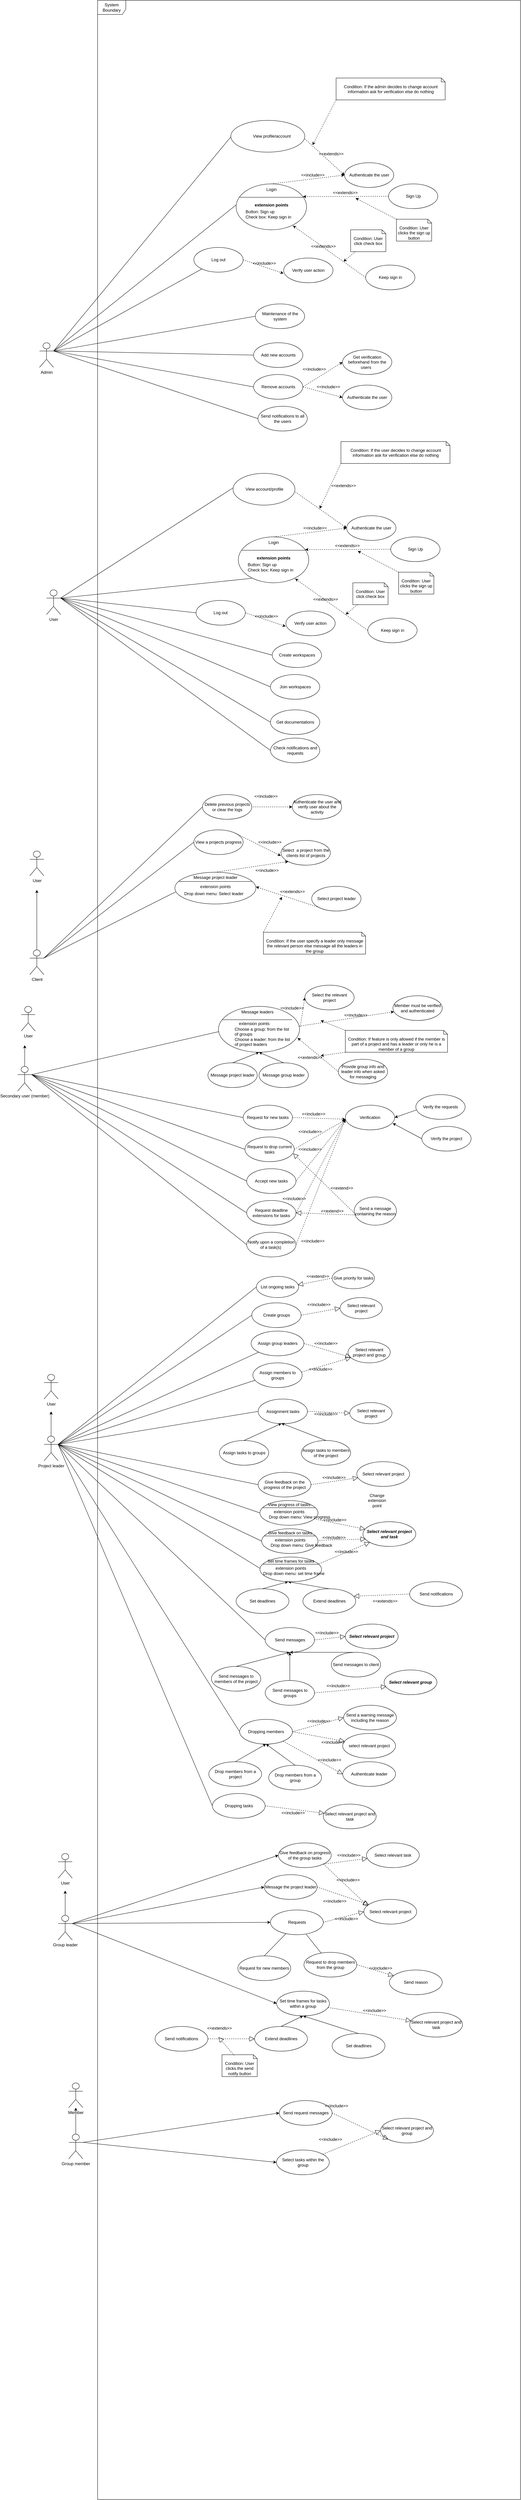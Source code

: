 <mxfile version="20.2.3" type="github">
  <diagram id="6w9Y84feZphGdz3I18f9" name="Page-1">
    <mxGraphModel dx="1764" dy="4070" grid="1" gridSize="10" guides="1" tooltips="1" connect="1" arrows="1" fold="1" page="1" pageScale="1" pageWidth="850" pageHeight="1100" math="0" shadow="0">
      <root>
        <mxCell id="0" />
        <mxCell id="1" parent="0" />
        <mxCell id="DAs-1uU9wL7oWLrZRLtQ-53" value="System Boundary" style="shape=umlFrame;whiteSpace=wrap;html=1;width=80;height=40;" parent="1" vertex="1">
          <mxGeometry x="-570" y="-3150" width="1200" height="7080" as="geometry" />
        </mxCell>
        <mxCell id="DAs-1uU9wL7oWLrZRLtQ-103" style="edgeStyle=none;rounded=0;orthogonalLoop=1;jettySize=auto;html=1;exitX=1;exitY=0.333;exitDx=0;exitDy=0;exitPerimeter=0;entryX=0;entryY=0.5;entryDx=0;entryDy=0;endArrow=none;endFill=0;" parent="1" source="DAs-1uU9wL7oWLrZRLtQ-27" target="DAs-1uU9wL7oWLrZRLtQ-104" edge="1">
          <mxGeometry relative="1" as="geometry">
            <mxPoint x="-250" y="-1205" as="targetPoint" />
          </mxGeometry>
        </mxCell>
        <mxCell id="DAs-1uU9wL7oWLrZRLtQ-110" style="edgeStyle=none;rounded=0;orthogonalLoop=1;jettySize=auto;html=1;exitX=1;exitY=0.333;exitDx=0;exitDy=0;exitPerimeter=0;entryX=0;entryY=0.5;entryDx=0;entryDy=0;endArrow=none;endFill=0;" parent="1" source="DAs-1uU9wL7oWLrZRLtQ-27" target="DAs-1uU9wL7oWLrZRLtQ-109" edge="1">
          <mxGeometry relative="1" as="geometry" />
        </mxCell>
        <mxCell id="DAs-1uU9wL7oWLrZRLtQ-112" style="edgeStyle=none;rounded=0;orthogonalLoop=1;jettySize=auto;html=1;entryX=0;entryY=0.5;entryDx=0;entryDy=0;endArrow=none;endFill=0;exitX=1;exitY=0.333;exitDx=0;exitDy=0;exitPerimeter=0;" parent="1" source="DAs-1uU9wL7oWLrZRLtQ-27" target="DAs-1uU9wL7oWLrZRLtQ-111" edge="1">
          <mxGeometry relative="1" as="geometry">
            <mxPoint x="-680" y="-1250" as="sourcePoint" />
          </mxGeometry>
        </mxCell>
        <mxCell id="DAs-1uU9wL7oWLrZRLtQ-114" style="edgeStyle=none;rounded=0;orthogonalLoop=1;jettySize=auto;html=1;exitX=1;exitY=0.333;exitDx=0;exitDy=0;exitPerimeter=0;entryX=0;entryY=0.5;entryDx=0;entryDy=0;endArrow=none;endFill=0;" parent="1" source="DAs-1uU9wL7oWLrZRLtQ-27" target="DAs-1uU9wL7oWLrZRLtQ-113" edge="1">
          <mxGeometry relative="1" as="geometry" />
        </mxCell>
        <mxCell id="DAs-1uU9wL7oWLrZRLtQ-27" value="User" style="shape=umlActor;verticalLabelPosition=bottom;verticalAlign=top;html=1;" parent="1" vertex="1">
          <mxGeometry x="-715" y="-1480" width="40" height="70" as="geometry" />
        </mxCell>
        <mxCell id="DAs-1uU9wL7oWLrZRLtQ-61" style="edgeStyle=none;rounded=0;orthogonalLoop=1;jettySize=auto;html=1;exitX=0;exitY=0.5;exitDx=0;exitDy=0;entryX=0.999;entryY=0.33;entryDx=0;entryDy=0;entryPerimeter=0;endArrow=classic;endFill=1;dashed=1;" parent="1" source="DAs-1uU9wL7oWLrZRLtQ-60" target="DAs-1uU9wL7oWLrZRLtQ-73" edge="1">
          <mxGeometry relative="1" as="geometry">
            <mxPoint x="-87.15" y="-1528.6" as="targetPoint" />
          </mxGeometry>
        </mxCell>
        <mxCell id="DAs-1uU9wL7oWLrZRLtQ-60" value="Sign Up" style="ellipse;whiteSpace=wrap;html=1;" parent="1" vertex="1">
          <mxGeometry x="261.75" y="-1630" width="140" height="70" as="geometry" />
        </mxCell>
        <mxCell id="DAs-1uU9wL7oWLrZRLtQ-71" value="" style="shape=ellipse;container=1;horizontal=1;horizontalStack=0;resizeParent=1;resizeParentMax=0;resizeLast=0;html=1;dashed=0;collapsible=0;" parent="1" vertex="1">
          <mxGeometry x="-170.75" y="-1630" width="200" height="130" as="geometry" />
        </mxCell>
        <mxCell id="DAs-1uU9wL7oWLrZRLtQ-72" value="Login" style="html=1;strokeColor=none;fillColor=none;align=center;verticalAlign=middle;rotatable=0;" parent="DAs-1uU9wL7oWLrZRLtQ-71" vertex="1">
          <mxGeometry width="200" height="32.5" as="geometry" />
        </mxCell>
        <mxCell id="DAs-1uU9wL7oWLrZRLtQ-73" value="" style="line;strokeWidth=1;fillColor=none;rotatable=0;labelPosition=right;points=[];portConstraint=eastwest;dashed=0;resizeWidth=1;" parent="DAs-1uU9wL7oWLrZRLtQ-71" vertex="1">
          <mxGeometry x="10" y="32.5" width="180" height="10.833" as="geometry" />
        </mxCell>
        <mxCell id="DAs-1uU9wL7oWLrZRLtQ-74" value="&lt;b&gt;extension points&lt;/b&gt;" style="text;html=1;align=center;verticalAlign=middle;rotatable=0;" parent="DAs-1uU9wL7oWLrZRLtQ-71" vertex="1">
          <mxGeometry y="43.333" width="200" height="32.5" as="geometry" />
        </mxCell>
        <mxCell id="DAs-1uU9wL7oWLrZRLtQ-75" value="Button: Sign up&lt;br&gt;Check box: Keep sign in" style="text;html=1;align=left;verticalAlign=middle;rotatable=0;spacingLeft=25;" parent="DAs-1uU9wL7oWLrZRLtQ-71" vertex="1">
          <mxGeometry x="-0.004" y="70" width="200" height="32.5" as="geometry" />
        </mxCell>
        <mxCell id="DAs-1uU9wL7oWLrZRLtQ-76" style="edgeStyle=none;rounded=0;orthogonalLoop=1;jettySize=auto;html=1;exitX=0.19;exitY=0.903;exitDx=0;exitDy=0;entryX=1;entryY=0.333;entryDx=0;entryDy=0;entryPerimeter=0;endArrow=none;endFill=0;exitPerimeter=0;" parent="1" source="DAs-1uU9wL7oWLrZRLtQ-71" target="DAs-1uU9wL7oWLrZRLtQ-27" edge="1">
          <mxGeometry relative="1" as="geometry" />
        </mxCell>
        <mxCell id="DAs-1uU9wL7oWLrZRLtQ-77" value="&amp;lt;&amp;lt;extends&amp;gt;&amp;gt;" style="text;html=1;strokeColor=none;fillColor=none;align=center;verticalAlign=middle;whiteSpace=wrap;rounded=0;" parent="1" vertex="1">
          <mxGeometry x="109.25" y="-1620" width="60" height="30" as="geometry" />
        </mxCell>
        <mxCell id="DAs-1uU9wL7oWLrZRLtQ-78" value="Authenticate the user" style="ellipse;whiteSpace=wrap;html=1;" parent="1" vertex="1">
          <mxGeometry x="136.75" y="-1690" width="140" height="70" as="geometry" />
        </mxCell>
        <mxCell id="DAs-1uU9wL7oWLrZRLtQ-79" style="edgeStyle=none;rounded=0;orthogonalLoop=1;jettySize=auto;html=1;exitX=0.5;exitY=0;exitDx=0;exitDy=0;entryX=0;entryY=0.5;entryDx=0;entryDy=0;endArrow=classic;endFill=1;dashed=1;" parent="1" source="DAs-1uU9wL7oWLrZRLtQ-72" target="DAs-1uU9wL7oWLrZRLtQ-78" edge="1">
          <mxGeometry relative="1" as="geometry" />
        </mxCell>
        <mxCell id="DAs-1uU9wL7oWLrZRLtQ-80" value="&amp;lt;&amp;lt;include&amp;gt;&amp;gt;" style="text;html=1;strokeColor=none;fillColor=none;align=center;verticalAlign=middle;whiteSpace=wrap;rounded=0;" parent="1" vertex="1">
          <mxGeometry x="16.75" y="-1670" width="60" height="30" as="geometry" />
        </mxCell>
        <mxCell id="DAs-1uU9wL7oWLrZRLtQ-81" value="" style="shape=ellipse;container=1;horizontal=1;horizontalStack=0;resizeParent=1;resizeParentMax=0;resizeLast=0;html=1;dashed=0;collapsible=0;" parent="1" vertex="1">
          <mxGeometry x="-185.75" y="-1810" width="175.75" height="90" as="geometry" />
        </mxCell>
        <mxCell id="DAs-1uU9wL7oWLrZRLtQ-82" value="View account/profile" style="html=1;strokeColor=none;fillColor=none;align=center;verticalAlign=middle;rotatable=0;" parent="DAs-1uU9wL7oWLrZRLtQ-81" vertex="1">
          <mxGeometry x="1.046" y="37.5" width="175.75" height="15.0" as="geometry" />
        </mxCell>
        <mxCell id="DAs-1uU9wL7oWLrZRLtQ-86" style="edgeStyle=none;rounded=0;orthogonalLoop=1;jettySize=auto;html=1;exitX=0;exitY=0.5;exitDx=0;exitDy=0;entryX=1;entryY=0.333;entryDx=0;entryDy=0;entryPerimeter=0;endArrow=none;endFill=0;" parent="1" target="DAs-1uU9wL7oWLrZRLtQ-27" edge="1">
          <mxGeometry relative="1" as="geometry">
            <mxPoint x="-185.75" y="-1768.75" as="sourcePoint" />
            <mxPoint x="-679.6" y="-1517.917" as="targetPoint" />
          </mxGeometry>
        </mxCell>
        <mxCell id="DAs-1uU9wL7oWLrZRLtQ-88" style="edgeStyle=none;rounded=0;orthogonalLoop=1;jettySize=auto;html=1;exitX=1;exitY=1;exitDx=0;exitDy=0;entryX=0;entryY=0.5;entryDx=0;entryDy=0;dashed=1;endArrow=classic;endFill=1;" parent="1" source="DAs-1uU9wL7oWLrZRLtQ-82" target="DAs-1uU9wL7oWLrZRLtQ-78" edge="1">
          <mxGeometry relative="1" as="geometry">
            <mxPoint x="24.25" y="-1757.5" as="sourcePoint" />
          </mxGeometry>
        </mxCell>
        <mxCell id="DAs-1uU9wL7oWLrZRLtQ-95" style="edgeStyle=none;rounded=0;orthogonalLoop=1;jettySize=auto;html=1;exitX=0;exitY=0;exitDx=0;exitDy=0;exitPerimeter=0;dashed=1;endArrow=classic;endFill=1;" parent="1" source="DAs-1uU9wL7oWLrZRLtQ-94" target="DAs-1uU9wL7oWLrZRLtQ-77" edge="1">
          <mxGeometry relative="1" as="geometry" />
        </mxCell>
        <mxCell id="DAs-1uU9wL7oWLrZRLtQ-94" value="Condition: User clicks the sign up button" style="shape=note2;boundedLbl=1;whiteSpace=wrap;html=1;size=11;verticalAlign=top;align=center;" parent="1" vertex="1">
          <mxGeometry x="284.25" y="-1530" width="100" height="62" as="geometry" />
        </mxCell>
        <mxCell id="DAs-1uU9wL7oWLrZRLtQ-107" style="edgeStyle=none;rounded=0;orthogonalLoop=1;jettySize=auto;html=1;exitX=1;exitY=0.5;exitDx=0;exitDy=0;entryX=-0.004;entryY=0.622;entryDx=0;entryDy=0;entryPerimeter=0;endArrow=classic;endFill=1;dashed=1;" parent="1" source="DAs-1uU9wL7oWLrZRLtQ-104" target="DAs-1uU9wL7oWLrZRLtQ-105" edge="1">
          <mxGeometry relative="1" as="geometry" />
        </mxCell>
        <mxCell id="DAs-1uU9wL7oWLrZRLtQ-104" value="Log out" style="ellipse;whiteSpace=wrap;html=1;" parent="1" vertex="1">
          <mxGeometry x="-290.75" y="-1450" width="140" height="70" as="geometry" />
        </mxCell>
        <mxCell id="DAs-1uU9wL7oWLrZRLtQ-105" value="Verify user action" style="ellipse;whiteSpace=wrap;html=1;" parent="1" vertex="1">
          <mxGeometry x="-35.75" y="-1420" width="140" height="70" as="geometry" />
        </mxCell>
        <mxCell id="DAs-1uU9wL7oWLrZRLtQ-108" value="&amp;lt;&amp;lt;include&amp;gt;&amp;gt;" style="text;html=1;strokeColor=none;fillColor=none;align=center;verticalAlign=middle;whiteSpace=wrap;rounded=0;" parent="1" vertex="1">
          <mxGeometry x="-120.75" y="-1420" width="60" height="30" as="geometry" />
        </mxCell>
        <mxCell id="DAs-1uU9wL7oWLrZRLtQ-109" value="Create workspaces" style="ellipse;whiteSpace=wrap;html=1;" parent="1" vertex="1">
          <mxGeometry x="-74.5" y="-1330" width="140" height="70" as="geometry" />
        </mxCell>
        <mxCell id="DAs-1uU9wL7oWLrZRLtQ-111" value="Join workspaces" style="ellipse;whiteSpace=wrap;html=1;" parent="1" vertex="1">
          <mxGeometry x="-79.5" y="-1240" width="140" height="70" as="geometry" />
        </mxCell>
        <mxCell id="DAs-1uU9wL7oWLrZRLtQ-113" value="Get documentations" style="ellipse;whiteSpace=wrap;html=1;" parent="1" vertex="1">
          <mxGeometry x="-79.5" y="-1140" width="140" height="70" as="geometry" />
        </mxCell>
        <mxCell id="DAs-1uU9wL7oWLrZRLtQ-118" style="edgeStyle=none;rounded=0;orthogonalLoop=1;jettySize=auto;html=1;exitX=0.5;exitY=0;exitDx=0;exitDy=0;exitPerimeter=0;endArrow=classic;endFill=1;startArrow=none;startFill=0;" parent="1" source="DAs-1uU9wL7oWLrZRLtQ-115" edge="1">
          <mxGeometry relative="1" as="geometry">
            <mxPoint x="-742.5" y="-630" as="targetPoint" />
          </mxGeometry>
        </mxCell>
        <mxCell id="DAs-1uU9wL7oWLrZRLtQ-123" style="edgeStyle=none;rounded=0;orthogonalLoop=1;jettySize=auto;html=1;exitX=1;exitY=0.333;exitDx=0;exitDy=0;exitPerimeter=0;entryX=0;entryY=0.5;entryDx=0;entryDy=0;startArrow=none;startFill=0;endArrow=none;endFill=0;" parent="1" source="DAs-1uU9wL7oWLrZRLtQ-115" target="DAs-1uU9wL7oWLrZRLtQ-119" edge="1">
          <mxGeometry relative="1" as="geometry" />
        </mxCell>
        <mxCell id="DAs-1uU9wL7oWLrZRLtQ-125" style="edgeStyle=none;rounded=0;orthogonalLoop=1;jettySize=auto;html=1;exitX=1;exitY=0.333;exitDx=0;exitDy=0;exitPerimeter=0;entryX=0.008;entryY=0.621;entryDx=0;entryDy=0;startArrow=none;startFill=0;endArrow=none;endFill=0;entryPerimeter=0;" parent="1" source="DAs-1uU9wL7oWLrZRLtQ-115" target="DAs-1uU9wL7oWLrZRLtQ-128" edge="1">
          <mxGeometry relative="1" as="geometry">
            <mxPoint x="-242.5" y="-475" as="targetPoint" />
          </mxGeometry>
        </mxCell>
        <mxCell id="DAs-1uU9wL7oWLrZRLtQ-115" value="Client" style="shape=umlActor;verticalLabelPosition=bottom;verticalAlign=top;html=1;" parent="1" vertex="1">
          <mxGeometry x="-762.5" y="-460" width="40" height="70" as="geometry" />
        </mxCell>
        <mxCell id="DAs-1uU9wL7oWLrZRLtQ-122" style="edgeStyle=none;rounded=0;orthogonalLoop=1;jettySize=auto;html=1;exitX=1;exitY=0;exitDx=0;exitDy=0;entryX=-0.004;entryY=0.623;entryDx=0;entryDy=0;entryPerimeter=0;startArrow=none;startFill=0;endArrow=classic;endFill=1;dashed=1;" parent="1" source="DAs-1uU9wL7oWLrZRLtQ-119" target="DAs-1uU9wL7oWLrZRLtQ-121" edge="1">
          <mxGeometry relative="1" as="geometry" />
        </mxCell>
        <mxCell id="DAs-1uU9wL7oWLrZRLtQ-119" value="View a projects progress" style="ellipse;whiteSpace=wrap;html=1;" parent="1" vertex="1">
          <mxGeometry x="-297" y="-800" width="140" height="70" as="geometry" />
        </mxCell>
        <mxCell id="DAs-1uU9wL7oWLrZRLtQ-121" value="Select&amp;nbsp; a project from the clients list of projects" style="ellipse;whiteSpace=wrap;html=1;" parent="1" vertex="1">
          <mxGeometry x="-49.5" y="-770" width="140" height="70" as="geometry" />
        </mxCell>
        <mxCell id="DAs-1uU9wL7oWLrZRLtQ-126" style="edgeStyle=none;rounded=0;orthogonalLoop=1;jettySize=auto;html=1;exitX=0.5;exitY=0;exitDx=0;exitDy=0;entryX=0;entryY=1;entryDx=0;entryDy=0;startArrow=none;startFill=0;endArrow=classic;endFill=1;dashed=1;" parent="1" source="DAs-1uU9wL7oWLrZRLtQ-128" target="DAs-1uU9wL7oWLrZRLtQ-121" edge="1">
          <mxGeometry relative="1" as="geometry">
            <mxPoint x="-102.5" y="-475" as="sourcePoint" />
          </mxGeometry>
        </mxCell>
        <mxCell id="DAs-1uU9wL7oWLrZRLtQ-127" value="&amp;lt;&amp;lt;include&amp;gt;&amp;gt;" style="text;html=1;strokeColor=none;fillColor=none;align=center;verticalAlign=middle;whiteSpace=wrap;rounded=0;" parent="1" vertex="1">
          <mxGeometry x="-119.5" y="-700" width="60" height="30" as="geometry" />
        </mxCell>
        <mxCell id="DAs-1uU9wL7oWLrZRLtQ-135" style="edgeStyle=none;rounded=0;orthogonalLoop=1;jettySize=auto;html=1;exitX=1;exitY=0.5;exitDx=0;exitDy=0;entryX=0;entryY=1;entryDx=0;entryDy=0;startArrow=classic;startFill=1;endArrow=none;endFill=0;dashed=1;" parent="1" source="DAs-1uU9wL7oWLrZRLtQ-131" target="DAs-1uU9wL7oWLrZRLtQ-134" edge="1">
          <mxGeometry relative="1" as="geometry" />
        </mxCell>
        <mxCell id="DAs-1uU9wL7oWLrZRLtQ-128" value="" style="shape=ellipse;container=1;horizontal=1;horizontalStack=0;resizeParent=1;resizeParentMax=0;resizeLast=0;html=1;dashed=0;collapsible=0;" parent="1" vertex="1">
          <mxGeometry x="-350.75" y="-680" width="230" height="90" as="geometry" />
        </mxCell>
        <mxCell id="DAs-1uU9wL7oWLrZRLtQ-129" value="Message project leader" style="html=1;strokeColor=none;fillColor=none;align=center;verticalAlign=middle;rotatable=0;" parent="DAs-1uU9wL7oWLrZRLtQ-128" vertex="1">
          <mxGeometry y="7.5" width="230" height="15.0" as="geometry" />
        </mxCell>
        <mxCell id="DAs-1uU9wL7oWLrZRLtQ-130" value="" style="line;strokeWidth=1;fillColor=none;rotatable=0;labelPosition=right;points=[];portConstraint=eastwest;dashed=0;resizeWidth=1;" parent="DAs-1uU9wL7oWLrZRLtQ-128" vertex="1">
          <mxGeometry x="11.5" y="22.5" width="207" height="7.5" as="geometry" />
        </mxCell>
        <mxCell id="DAs-1uU9wL7oWLrZRLtQ-131" value="extension points" style="text;html=1;align=center;verticalAlign=middle;rotatable=0;" parent="DAs-1uU9wL7oWLrZRLtQ-128" vertex="1">
          <mxGeometry y="30.0" width="230" height="22.5" as="geometry" />
        </mxCell>
        <mxCell id="DAs-1uU9wL7oWLrZRLtQ-132" value="Drop down menu: Select leader" style="text;html=1;align=left;verticalAlign=middle;rotatable=0;spacingLeft=25;" parent="DAs-1uU9wL7oWLrZRLtQ-128" vertex="1">
          <mxGeometry x="0.002" y="52.502" width="194.615" height="16.322" as="geometry" />
        </mxCell>
        <mxCell id="DAs-1uU9wL7oWLrZRLtQ-136" style="edgeStyle=none;rounded=0;orthogonalLoop=1;jettySize=auto;html=1;exitX=0;exitY=0;exitDx=0;exitDy=0;exitPerimeter=0;startArrow=none;startFill=0;endArrow=classic;endFill=1;dashed=1;entryX=0;entryY=1;entryDx=0;entryDy=0;" parent="1" source="DAs-1uU9wL7oWLrZRLtQ-133" edge="1" target="DAs-1uU9wL7oWLrZRLtQ-137">
          <mxGeometry relative="1" as="geometry">
            <mxPoint x="-2.5" y="-520" as="targetPoint" />
          </mxGeometry>
        </mxCell>
        <mxCell id="DAs-1uU9wL7oWLrZRLtQ-133" value="Condition: If the user specify a leader only message the relevant person else message all the leaders in the group" style="shape=note2;boundedLbl=1;whiteSpace=wrap;html=1;size=11;verticalAlign=top;align=center;" parent="1" vertex="1">
          <mxGeometry x="-99.5" y="-510" width="290" height="62" as="geometry" />
        </mxCell>
        <mxCell id="DAs-1uU9wL7oWLrZRLtQ-134" value="Select project leader" style="ellipse;whiteSpace=wrap;html=1;" parent="1" vertex="1">
          <mxGeometry x="37.5" y="-640" width="140" height="70" as="geometry" />
        </mxCell>
        <mxCell id="DAs-1uU9wL7oWLrZRLtQ-137" value="&amp;lt;&amp;lt;extends&amp;gt;&amp;gt;" style="text;html=1;strokeColor=none;fillColor=none;align=center;verticalAlign=middle;whiteSpace=wrap;rounded=0;" parent="1" vertex="1">
          <mxGeometry x="-47" y="-640" width="60" height="30" as="geometry" />
        </mxCell>
        <mxCell id="DAs-1uU9wL7oWLrZRLtQ-143" value="&amp;lt;&amp;lt;include&amp;gt;&amp;gt;" style="text;html=1;strokeColor=none;fillColor=none;align=center;verticalAlign=middle;whiteSpace=wrap;rounded=0;" parent="1" vertex="1">
          <mxGeometry x="-110.75" y="-780" width="60" height="30" as="geometry" />
        </mxCell>
        <mxCell id="DAs-1uU9wL7oWLrZRLtQ-145" style="edgeStyle=none;rounded=0;orthogonalLoop=1;jettySize=auto;html=1;exitX=0;exitY=0.5;exitDx=0;exitDy=0;entryX=1;entryY=0.333;entryDx=0;entryDy=0;entryPerimeter=0;startArrow=none;startFill=0;endArrow=none;endFill=0;" parent="1" source="DAs-1uU9wL7oWLrZRLtQ-144" target="DAs-1uU9wL7oWLrZRLtQ-115" edge="1">
          <mxGeometry relative="1" as="geometry" />
        </mxCell>
        <mxCell id="DAs-1uU9wL7oWLrZRLtQ-144" value="Delete previous projects or clear the logs" style="ellipse;whiteSpace=wrap;html=1;" parent="1" vertex="1">
          <mxGeometry x="-272.5" y="-900" width="140" height="70" as="geometry" />
        </mxCell>
        <mxCell id="DAs-1uU9wL7oWLrZRLtQ-149" style="edgeStyle=none;rounded=0;orthogonalLoop=1;jettySize=auto;html=1;exitX=0;exitY=0.5;exitDx=0;exitDy=0;entryX=1;entryY=0.5;entryDx=0;entryDy=0;startArrow=classic;startFill=1;endArrow=none;endFill=0;dashed=1;" parent="1" source="DAs-1uU9wL7oWLrZRLtQ-148" target="DAs-1uU9wL7oWLrZRLtQ-144" edge="1">
          <mxGeometry relative="1" as="geometry" />
        </mxCell>
        <mxCell id="DAs-1uU9wL7oWLrZRLtQ-148" value="Authenticate the user and verify user about the activity" style="ellipse;whiteSpace=wrap;html=1;" parent="1" vertex="1">
          <mxGeometry x="-17.5" y="-900" width="140" height="70" as="geometry" />
        </mxCell>
        <mxCell id="DAs-1uU9wL7oWLrZRLtQ-150" value="&amp;lt;&amp;lt;include&amp;gt;&amp;gt;" style="text;html=1;strokeColor=none;fillColor=none;align=center;verticalAlign=middle;whiteSpace=wrap;rounded=0;" parent="1" vertex="1">
          <mxGeometry x="-122.5" y="-910" width="60" height="30" as="geometry" />
        </mxCell>
        <mxCell id="DAs-1uU9wL7oWLrZRLtQ-157" style="rounded=0;orthogonalLoop=1;jettySize=auto;html=1;exitX=1;exitY=0.333;exitDx=0;exitDy=0;exitPerimeter=0;entryX=0;entryY=0.5;entryDx=0;entryDy=0;startArrow=none;startFill=0;endArrow=none;endFill=0;" parent="1" source="DAs-1uU9wL7oWLrZRLtQ-151" target="DAs-1uU9wL7oWLrZRLtQ-156" edge="1">
          <mxGeometry relative="1" as="geometry" />
        </mxCell>
        <mxCell id="DAs-1uU9wL7oWLrZRLtQ-161" style="edgeStyle=none;rounded=0;orthogonalLoop=1;jettySize=auto;html=1;exitX=1;exitY=0.333;exitDx=0;exitDy=0;exitPerimeter=0;entryX=0;entryY=0.5;entryDx=0;entryDy=0;startArrow=none;startFill=0;endArrow=none;endFill=0;" parent="1" source="DAs-1uU9wL7oWLrZRLtQ-151" target="DAs-1uU9wL7oWLrZRLtQ-158" edge="1">
          <mxGeometry relative="1" as="geometry" />
        </mxCell>
        <mxCell id="DAs-1uU9wL7oWLrZRLtQ-162" style="edgeStyle=none;rounded=0;orthogonalLoop=1;jettySize=auto;html=1;exitX=1;exitY=0.333;exitDx=0;exitDy=0;exitPerimeter=0;entryX=0;entryY=0.5;entryDx=0;entryDy=0;startArrow=none;startFill=0;endArrow=none;endFill=0;" parent="1" source="DAs-1uU9wL7oWLrZRLtQ-151" target="DAs-1uU9wL7oWLrZRLtQ-159" edge="1">
          <mxGeometry relative="1" as="geometry" />
        </mxCell>
        <mxCell id="DAs-1uU9wL7oWLrZRLtQ-163" style="edgeStyle=none;rounded=0;orthogonalLoop=1;jettySize=auto;html=1;exitX=1;exitY=0.333;exitDx=0;exitDy=0;exitPerimeter=0;entryX=0;entryY=0.5;entryDx=0;entryDy=0;startArrow=none;startFill=0;endArrow=none;endFill=0;" parent="1" source="DAs-1uU9wL7oWLrZRLtQ-151" target="DAs-1uU9wL7oWLrZRLtQ-160" edge="1">
          <mxGeometry relative="1" as="geometry" />
        </mxCell>
        <mxCell id="DAs-1uU9wL7oWLrZRLtQ-151" value="Admin" style="shape=umlActor;verticalLabelPosition=bottom;verticalAlign=top;html=1;" parent="1" vertex="1">
          <mxGeometry x="-735" y="-2180" width="40" height="70" as="geometry" />
        </mxCell>
        <mxCell id="DAs-1uU9wL7oWLrZRLtQ-156" value="Maintenance of the system" style="ellipse;whiteSpace=wrap;html=1;" parent="1" vertex="1">
          <mxGeometry x="-122.5" y="-2290" width="140" height="70" as="geometry" />
        </mxCell>
        <mxCell id="DAs-1uU9wL7oWLrZRLtQ-158" value="Add new accounts" style="ellipse;whiteSpace=wrap;html=1;" parent="1" vertex="1">
          <mxGeometry x="-127.5" y="-2180" width="140" height="70" as="geometry" />
        </mxCell>
        <mxCell id="DAs-1uU9wL7oWLrZRLtQ-165" style="edgeStyle=none;rounded=0;orthogonalLoop=1;jettySize=auto;html=1;exitX=1;exitY=0.5;exitDx=0;exitDy=0;entryX=0;entryY=0.5;entryDx=0;entryDy=0;startArrow=none;startFill=0;endArrow=classic;endFill=1;dashed=1;" parent="1" source="DAs-1uU9wL7oWLrZRLtQ-159" target="DAs-1uU9wL7oWLrZRLtQ-164" edge="1">
          <mxGeometry relative="1" as="geometry" />
        </mxCell>
        <mxCell id="DAs-1uU9wL7oWLrZRLtQ-169" style="edgeStyle=none;rounded=0;orthogonalLoop=1;jettySize=auto;html=1;exitX=1;exitY=0.5;exitDx=0;exitDy=0;entryX=0;entryY=0.5;entryDx=0;entryDy=0;dashed=1;startArrow=none;startFill=0;endArrow=classic;endFill=1;" parent="1" source="DAs-1uU9wL7oWLrZRLtQ-159" target="DAs-1uU9wL7oWLrZRLtQ-168" edge="1">
          <mxGeometry relative="1" as="geometry" />
        </mxCell>
        <mxCell id="DAs-1uU9wL7oWLrZRLtQ-159" value="Remove accounts" style="ellipse;whiteSpace=wrap;html=1;" parent="1" vertex="1">
          <mxGeometry x="-127.5" y="-2090" width="140" height="70" as="geometry" />
        </mxCell>
        <mxCell id="DAs-1uU9wL7oWLrZRLtQ-160" value="Send notifications to all the users" style="ellipse;whiteSpace=wrap;html=1;" parent="1" vertex="1">
          <mxGeometry x="-115" y="-2000" width="140" height="70" as="geometry" />
        </mxCell>
        <mxCell id="DAs-1uU9wL7oWLrZRLtQ-164" value="Get verification beforehand from the users&amp;nbsp;&amp;nbsp;" style="ellipse;whiteSpace=wrap;html=1;" parent="1" vertex="1">
          <mxGeometry x="125" y="-2160" width="140" height="70" as="geometry" />
        </mxCell>
        <mxCell id="DAs-1uU9wL7oWLrZRLtQ-166" value="&amp;lt;&amp;lt;include&amp;gt;&amp;gt;" style="text;html=1;strokeColor=none;fillColor=none;align=center;verticalAlign=middle;whiteSpace=wrap;rounded=0;" parent="1" vertex="1">
          <mxGeometry x="15" y="-2120" width="60" height="30" as="geometry" />
        </mxCell>
        <mxCell id="DAs-1uU9wL7oWLrZRLtQ-168" value="Authenticate the user" style="ellipse;whiteSpace=wrap;html=1;" parent="1" vertex="1">
          <mxGeometry x="125" y="-2060" width="140" height="70" as="geometry" />
        </mxCell>
        <mxCell id="DAs-1uU9wL7oWLrZRLtQ-170" value="&amp;lt;&amp;lt;include&amp;gt;&amp;gt;" style="text;html=1;strokeColor=none;fillColor=none;align=center;verticalAlign=middle;whiteSpace=wrap;rounded=0;" parent="1" vertex="1">
          <mxGeometry x="55" y="-2070" width="60" height="30" as="geometry" />
        </mxCell>
        <mxCell id="DAs-1uU9wL7oWLrZRLtQ-176" style="edgeStyle=none;rounded=0;orthogonalLoop=1;jettySize=auto;html=1;exitX=1;exitY=0.333;exitDx=0;exitDy=0;exitPerimeter=0;entryX=0.003;entryY=0.551;entryDx=0;entryDy=0;startArrow=none;startFill=0;endArrow=none;endFill=0;entryPerimeter=0;" parent="1" source="DAs-1uU9wL7oWLrZRLtQ-171" target="DAs-1uU9wL7oWLrZRLtQ-186" edge="1">
          <mxGeometry relative="1" as="geometry">
            <mxPoint x="-207" y="-195" as="targetPoint" />
          </mxGeometry>
        </mxCell>
        <mxCell id="DAs-1uU9wL7oWLrZRLtQ-207" style="edgeStyle=none;rounded=0;orthogonalLoop=1;jettySize=auto;html=1;exitX=1;exitY=0.333;exitDx=0;exitDy=0;exitPerimeter=0;entryX=0;entryY=0.5;entryDx=0;entryDy=0;startArrow=none;startFill=0;endArrow=none;endFill=0;" parent="1" source="DAs-1uU9wL7oWLrZRLtQ-171" target="DAs-1uU9wL7oWLrZRLtQ-203" edge="1">
          <mxGeometry relative="1" as="geometry" />
        </mxCell>
        <mxCell id="DAs-1uU9wL7oWLrZRLtQ-208" style="edgeStyle=none;rounded=0;orthogonalLoop=1;jettySize=auto;html=1;exitX=1;exitY=0.333;exitDx=0;exitDy=0;exitPerimeter=0;startArrow=none;startFill=0;endArrow=none;endFill=0;entryX=0;entryY=0.5;entryDx=0;entryDy=0;" parent="1" source="DAs-1uU9wL7oWLrZRLtQ-171" target="DAs-1uU9wL7oWLrZRLtQ-204" edge="1">
          <mxGeometry relative="1" as="geometry" />
        </mxCell>
        <mxCell id="DAs-1uU9wL7oWLrZRLtQ-209" style="edgeStyle=none;rounded=0;orthogonalLoop=1;jettySize=auto;html=1;exitX=1;exitY=0.333;exitDx=0;exitDy=0;exitPerimeter=0;entryX=0;entryY=0.5;entryDx=0;entryDy=0;startArrow=none;startFill=0;endArrow=none;endFill=0;" parent="1" source="DAs-1uU9wL7oWLrZRLtQ-171" target="DAs-1uU9wL7oWLrZRLtQ-205" edge="1">
          <mxGeometry relative="1" as="geometry" />
        </mxCell>
        <mxCell id="DAs-1uU9wL7oWLrZRLtQ-210" style="edgeStyle=none;rounded=0;orthogonalLoop=1;jettySize=auto;html=1;exitX=1;exitY=0.333;exitDx=0;exitDy=0;exitPerimeter=0;entryX=0;entryY=0.5;entryDx=0;entryDy=0;startArrow=none;startFill=0;endArrow=none;endFill=0;" parent="1" source="DAs-1uU9wL7oWLrZRLtQ-171" target="DAs-1uU9wL7oWLrZRLtQ-206" edge="1">
          <mxGeometry relative="1" as="geometry" />
        </mxCell>
        <mxCell id="DAs-1uU9wL7oWLrZRLtQ-244" style="edgeStyle=none;rounded=0;orthogonalLoop=1;jettySize=auto;html=1;exitX=0.5;exitY=0;exitDx=0;exitDy=0;exitPerimeter=0;startArrow=none;startFill=0;endArrow=classic;endFill=1;" parent="1" source="DAs-1uU9wL7oWLrZRLtQ-171" edge="1">
          <mxGeometry relative="1" as="geometry">
            <mxPoint x="-776.75" y="-190" as="targetPoint" />
          </mxGeometry>
        </mxCell>
        <mxCell id="DAs-1uU9wL7oWLrZRLtQ-171" value="Secondary user (member)" style="shape=umlActor;verticalLabelPosition=bottom;verticalAlign=top;html=1;" parent="1" vertex="1">
          <mxGeometry x="-797" y="-130" width="40" height="70" as="geometry" />
        </mxCell>
        <mxCell id="DAs-1uU9wL7oWLrZRLtQ-185" style="edgeStyle=none;rounded=0;orthogonalLoop=1;jettySize=auto;html=1;exitX=0.994;exitY=0.432;exitDx=0;exitDy=0;startArrow=none;startFill=0;endArrow=classic;endFill=1;exitPerimeter=0;dashed=1;" parent="1" source="DAs-1uU9wL7oWLrZRLtQ-186" target="DAs-1uU9wL7oWLrZRLtQ-183" edge="1">
          <mxGeometry relative="1" as="geometry">
            <mxPoint x="-67" y="-195" as="sourcePoint" />
          </mxGeometry>
        </mxCell>
        <mxCell id="DAs-1uU9wL7oWLrZRLtQ-181" style="edgeStyle=none;rounded=0;orthogonalLoop=1;jettySize=auto;html=1;exitX=0.5;exitY=0;exitDx=0;exitDy=0;entryX=0.5;entryY=1;entryDx=0;entryDy=0;startArrow=none;startFill=0;endArrow=classic;endFill=1;" parent="1" source="DAs-1uU9wL7oWLrZRLtQ-178" target="DAs-1uU9wL7oWLrZRLtQ-186" edge="1">
          <mxGeometry relative="1" as="geometry">
            <mxPoint x="-137" y="-160" as="targetPoint" />
          </mxGeometry>
        </mxCell>
        <mxCell id="DAs-1uU9wL7oWLrZRLtQ-178" value="Message project leader" style="ellipse;whiteSpace=wrap;html=1;" parent="1" vertex="1">
          <mxGeometry x="-257" y="-140" width="140" height="70" as="geometry" />
        </mxCell>
        <mxCell id="DAs-1uU9wL7oWLrZRLtQ-182" style="edgeStyle=none;rounded=0;orthogonalLoop=1;jettySize=auto;html=1;exitX=0.5;exitY=0;exitDx=0;exitDy=0;startArrow=none;startFill=0;endArrow=classic;endFill=1;entryX=0.5;entryY=1;entryDx=0;entryDy=0;" parent="1" source="DAs-1uU9wL7oWLrZRLtQ-179" target="DAs-1uU9wL7oWLrZRLtQ-186" edge="1">
          <mxGeometry relative="1" as="geometry">
            <mxPoint x="-137" y="-180" as="targetPoint" />
          </mxGeometry>
        </mxCell>
        <mxCell id="DAs-1uU9wL7oWLrZRLtQ-179" value="Message group leader" style="ellipse;whiteSpace=wrap;html=1;" parent="1" vertex="1">
          <mxGeometry x="-112" y="-140" width="140" height="70" as="geometry" />
        </mxCell>
        <mxCell id="DAs-1uU9wL7oWLrZRLtQ-183" value="Member must be verified and authenticated" style="ellipse;whiteSpace=wrap;html=1;" parent="1" vertex="1">
          <mxGeometry x="268" y="-330" width="140" height="70" as="geometry" />
        </mxCell>
        <mxCell id="DAs-1uU9wL7oWLrZRLtQ-184" value="&amp;lt;&amp;lt;include&amp;gt;&amp;gt;" style="text;html=1;strokeColor=none;fillColor=none;align=center;verticalAlign=middle;whiteSpace=wrap;rounded=0;" parent="1" vertex="1">
          <mxGeometry x="133" y="-290" width="60" height="30" as="geometry" />
        </mxCell>
        <mxCell id="DAs-1uU9wL7oWLrZRLtQ-186" value="" style="shape=ellipse;container=1;horizontal=1;horizontalStack=0;resizeParent=1;resizeParentMax=0;resizeLast=0;html=1;dashed=0;collapsible=0;" parent="1" vertex="1">
          <mxGeometry x="-227" y="-300" width="230" height="130" as="geometry" />
        </mxCell>
        <mxCell id="DAs-1uU9wL7oWLrZRLtQ-187" value="Message leaders" style="html=1;strokeColor=none;fillColor=none;align=center;verticalAlign=middle;rotatable=0;" parent="DAs-1uU9wL7oWLrZRLtQ-186" vertex="1">
          <mxGeometry width="220.417" height="32.5" as="geometry" />
        </mxCell>
        <mxCell id="DAs-1uU9wL7oWLrZRLtQ-188" value="" style="line;strokeWidth=1;fillColor=none;rotatable=0;labelPosition=right;points=[];portConstraint=eastwest;dashed=0;resizeWidth=1;" parent="DAs-1uU9wL7oWLrZRLtQ-186" vertex="1">
          <mxGeometry x="11.021" y="32.5" width="198.375" height="10.833" as="geometry" />
        </mxCell>
        <mxCell id="DAs-1uU9wL7oWLrZRLtQ-189" value="extension points" style="text;html=1;align=center;verticalAlign=middle;rotatable=0;" parent="DAs-1uU9wL7oWLrZRLtQ-186" vertex="1">
          <mxGeometry x="-9.583" y="32.503" width="220.417" height="32.5" as="geometry" />
        </mxCell>
        <mxCell id="DAs-1uU9wL7oWLrZRLtQ-190" value="Choose a group: from the list&lt;br&gt;of groups&amp;nbsp;&lt;br&gt;Choose a leader: from the list&lt;br&gt;of project leaders&amp;nbsp;" style="text;html=1;align=left;verticalAlign=middle;rotatable=0;spacingLeft=25;" parent="DAs-1uU9wL7oWLrZRLtQ-186" vertex="1">
          <mxGeometry x="19.167" y="70" width="182.083" height="32.5" as="geometry" />
        </mxCell>
        <mxCell id="DAs-1uU9wL7oWLrZRLtQ-197" style="edgeStyle=none;rounded=0;orthogonalLoop=1;jettySize=auto;html=1;exitX=0;exitY=0;exitDx=0;exitDy=0;exitPerimeter=0;startArrow=none;startFill=0;endArrow=classic;endFill=1;dashed=1;" parent="1" source="DAs-1uU9wL7oWLrZRLtQ-196" edge="1">
          <mxGeometry relative="1" as="geometry">
            <mxPoint x="63" y="-260" as="targetPoint" />
          </mxGeometry>
        </mxCell>
        <mxCell id="DAs-1uU9wL7oWLrZRLtQ-201" style="edgeStyle=none;rounded=0;orthogonalLoop=1;jettySize=auto;html=1;exitX=0;exitY=1;exitDx=0;exitDy=0;exitPerimeter=0;startArrow=none;startFill=0;endArrow=classic;endFill=1;dashed=1;" parent="1" source="DAs-1uU9wL7oWLrZRLtQ-196" edge="1">
          <mxGeometry relative="1" as="geometry">
            <mxPoint x="63" y="-160" as="targetPoint" />
          </mxGeometry>
        </mxCell>
        <mxCell id="DAs-1uU9wL7oWLrZRLtQ-196" value="Condition: If feature is only allowed if the member is part of a project and has a leader or only he is a member of a group" style="shape=note2;boundedLbl=1;whiteSpace=wrap;html=1;size=11;verticalAlign=top;align=center;" parent="1" vertex="1">
          <mxGeometry x="133" y="-232" width="290" height="62" as="geometry" />
        </mxCell>
        <mxCell id="DAs-1uU9wL7oWLrZRLtQ-200" style="edgeStyle=none;rounded=0;orthogonalLoop=1;jettySize=auto;html=1;exitX=0;exitY=0.5;exitDx=0;exitDy=0;entryX=0.977;entryY=0.688;entryDx=0;entryDy=0;entryPerimeter=0;startArrow=none;startFill=0;endArrow=classic;endFill=1;dashed=1;" parent="1" source="DAs-1uU9wL7oWLrZRLtQ-199" target="DAs-1uU9wL7oWLrZRLtQ-186" edge="1">
          <mxGeometry relative="1" as="geometry" />
        </mxCell>
        <mxCell id="DAs-1uU9wL7oWLrZRLtQ-199" value="Provide group info and leader info when asked for messaging" style="ellipse;whiteSpace=wrap;html=1;" parent="1" vertex="1">
          <mxGeometry x="113" y="-150" width="140" height="70" as="geometry" />
        </mxCell>
        <mxCell id="DAs-1uU9wL7oWLrZRLtQ-202" value="&amp;lt;&amp;lt;extends&amp;gt;&amp;gt;" style="text;html=1;strokeColor=none;fillColor=none;align=center;verticalAlign=middle;whiteSpace=wrap;rounded=0;" parent="1" vertex="1">
          <mxGeometry x="3" y="-170" width="60" height="30" as="geometry" />
        </mxCell>
        <mxCell id="DAs-1uU9wL7oWLrZRLtQ-216" style="edgeStyle=none;rounded=0;orthogonalLoop=1;jettySize=auto;html=1;exitX=1;exitY=0.5;exitDx=0;exitDy=0;entryX=0.001;entryY=0.567;entryDx=0;entryDy=0;startArrow=none;startFill=0;endArrow=classic;endFill=1;entryPerimeter=0;dashed=1;" parent="1" source="DAs-1uU9wL7oWLrZRLtQ-203" target="DAs-1uU9wL7oWLrZRLtQ-211" edge="1">
          <mxGeometry relative="1" as="geometry" />
        </mxCell>
        <mxCell id="DAs-1uU9wL7oWLrZRLtQ-203" value="Request for new tasks" style="ellipse;whiteSpace=wrap;html=1;" parent="1" vertex="1">
          <mxGeometry x="-157" y="-20" width="140" height="70" as="geometry" />
        </mxCell>
        <mxCell id="DAs-1uU9wL7oWLrZRLtQ-217" style="edgeStyle=none;rounded=0;orthogonalLoop=1;jettySize=auto;html=1;exitX=1;exitY=0.5;exitDx=0;exitDy=0;startArrow=none;startFill=0;endArrow=classic;endFill=1;entryX=0.006;entryY=0.582;entryDx=0;entryDy=0;entryPerimeter=0;dashed=1;" parent="1" source="DAs-1uU9wL7oWLrZRLtQ-204" target="DAs-1uU9wL7oWLrZRLtQ-211" edge="1">
          <mxGeometry relative="1" as="geometry">
            <mxPoint x="123" y="10" as="targetPoint" />
          </mxGeometry>
        </mxCell>
        <mxCell id="DAs-1uU9wL7oWLrZRLtQ-204" value="Request to drop current tasks" style="ellipse;whiteSpace=wrap;html=1;" parent="1" vertex="1">
          <mxGeometry x="-152" y="70" width="140" height="70" as="geometry" />
        </mxCell>
        <mxCell id="DAs-1uU9wL7oWLrZRLtQ-218" style="edgeStyle=none;rounded=0;orthogonalLoop=1;jettySize=auto;html=1;exitX=1;exitY=0.5;exitDx=0;exitDy=0;startArrow=none;startFill=0;endArrow=classic;endFill=1;entryX=0;entryY=0.571;entryDx=0;entryDy=0;entryPerimeter=0;dashed=1;" parent="1" source="DAs-1uU9wL7oWLrZRLtQ-205" target="DAs-1uU9wL7oWLrZRLtQ-211" edge="1">
          <mxGeometry relative="1" as="geometry">
            <mxPoint x="143" as="targetPoint" />
          </mxGeometry>
        </mxCell>
        <mxCell id="DAs-1uU9wL7oWLrZRLtQ-205" value="Accept new tasks" style="ellipse;whiteSpace=wrap;html=1;" parent="1" vertex="1">
          <mxGeometry x="-147" y="160" width="140" height="70" as="geometry" />
        </mxCell>
        <mxCell id="DAs-1uU9wL7oWLrZRLtQ-219" style="edgeStyle=none;rounded=0;orthogonalLoop=1;jettySize=auto;html=1;exitX=1;exitY=0.5;exitDx=0;exitDy=0;startArrow=none;startFill=0;endArrow=classic;endFill=1;entryX=0.003;entryY=0.567;entryDx=0;entryDy=0;entryPerimeter=0;dashed=1;" parent="1" source="DAs-1uU9wL7oWLrZRLtQ-206" target="DAs-1uU9wL7oWLrZRLtQ-211" edge="1">
          <mxGeometry relative="1" as="geometry">
            <mxPoint x="123" y="10" as="targetPoint" />
          </mxGeometry>
        </mxCell>
        <mxCell id="DAs-1uU9wL7oWLrZRLtQ-206" value="Request deadline extensions for tasks" style="ellipse;whiteSpace=wrap;html=1;" parent="1" vertex="1">
          <mxGeometry x="-147" y="250" width="140" height="70" as="geometry" />
        </mxCell>
        <mxCell id="DAs-1uU9wL7oWLrZRLtQ-211" value="Verification" style="ellipse;whiteSpace=wrap;html=1;" parent="1" vertex="1">
          <mxGeometry x="133" y="-20" width="140" height="70" as="geometry" />
        </mxCell>
        <mxCell id="DAs-1uU9wL7oWLrZRLtQ-212" value="Select the relevant project" style="ellipse;whiteSpace=wrap;html=1;" parent="1" vertex="1">
          <mxGeometry x="18" y="-360" width="140" height="70" as="geometry" />
        </mxCell>
        <mxCell id="DAs-1uU9wL7oWLrZRLtQ-213" style="edgeStyle=none;rounded=0;orthogonalLoop=1;jettySize=auto;html=1;exitX=1.009;exitY=0.444;exitDx=0;exitDy=0;startArrow=none;startFill=0;endArrow=classic;endFill=1;exitPerimeter=0;dashed=1;entryX=0;entryY=0.5;entryDx=0;entryDy=0;" parent="1" source="DAs-1uU9wL7oWLrZRLtQ-186" target="DAs-1uU9wL7oWLrZRLtQ-212" edge="1">
          <mxGeometry relative="1" as="geometry">
            <mxPoint x="11.62" y="-233.84" as="sourcePoint" />
            <mxPoint x="281.674" y="-308.125" as="targetPoint" />
          </mxGeometry>
        </mxCell>
        <mxCell id="DAs-1uU9wL7oWLrZRLtQ-214" value="&amp;lt;&amp;lt;include&amp;gt;&amp;gt;" style="text;html=1;strokeColor=none;fillColor=none;align=center;verticalAlign=middle;whiteSpace=wrap;rounded=0;" parent="1" vertex="1">
          <mxGeometry x="-47" y="-310" width="57.5" height="30" as="geometry" />
        </mxCell>
        <mxCell id="DAs-1uU9wL7oWLrZRLtQ-223" style="edgeStyle=none;rounded=0;orthogonalLoop=1;jettySize=auto;html=1;entryX=1;entryY=0.5;entryDx=0;entryDy=0;startArrow=none;startFill=0;endArrow=classic;endFill=1;exitX=0.017;exitY=0.619;exitDx=0;exitDy=0;exitPerimeter=0;" parent="1" source="DAs-1uU9wL7oWLrZRLtQ-220" target="DAs-1uU9wL7oWLrZRLtQ-211" edge="1">
          <mxGeometry relative="1" as="geometry">
            <mxPoint x="340" y="-10" as="sourcePoint" />
          </mxGeometry>
        </mxCell>
        <mxCell id="DAs-1uU9wL7oWLrZRLtQ-220" value="Verify the requests" style="ellipse;whiteSpace=wrap;html=1;" parent="1" vertex="1">
          <mxGeometry x="333" y="-50" width="140" height="70" as="geometry" />
        </mxCell>
        <mxCell id="DAs-1uU9wL7oWLrZRLtQ-224" style="edgeStyle=none;rounded=0;orthogonalLoop=1;jettySize=auto;html=1;exitX=0;exitY=0.5;exitDx=0;exitDy=0;entryX=0.961;entryY=0.731;entryDx=0;entryDy=0;startArrow=none;startFill=0;endArrow=classic;endFill=1;entryPerimeter=0;" parent="1" source="DAs-1uU9wL7oWLrZRLtQ-222" target="DAs-1uU9wL7oWLrZRLtQ-211" edge="1">
          <mxGeometry relative="1" as="geometry">
            <mxPoint x="343.0" y="75" as="sourcePoint" />
          </mxGeometry>
        </mxCell>
        <mxCell id="DAs-1uU9wL7oWLrZRLtQ-222" value="Verify the project" style="ellipse;whiteSpace=wrap;html=1;" parent="1" vertex="1">
          <mxGeometry x="350" y="40" width="140" height="70" as="geometry" />
        </mxCell>
        <mxCell id="DAs-1uU9wL7oWLrZRLtQ-225" value="&amp;lt;&amp;lt;include&amp;gt;&amp;gt;" style="text;html=1;strokeColor=none;fillColor=none;align=center;verticalAlign=middle;whiteSpace=wrap;rounded=0;" parent="1" vertex="1">
          <mxGeometry x="13" y="-10" width="60" height="30" as="geometry" />
        </mxCell>
        <mxCell id="DAs-1uU9wL7oWLrZRLtQ-226" value="&amp;lt;&amp;lt;include&amp;gt;&amp;gt;" style="text;html=1;strokeColor=none;fillColor=none;align=center;verticalAlign=middle;whiteSpace=wrap;rounded=0;" parent="1" vertex="1">
          <mxGeometry x="3" y="40" width="60" height="30" as="geometry" />
        </mxCell>
        <mxCell id="DAs-1uU9wL7oWLrZRLtQ-227" value="&amp;lt;&amp;lt;include&amp;gt;&amp;gt;" style="text;html=1;strokeColor=none;fillColor=none;align=center;verticalAlign=middle;whiteSpace=wrap;rounded=0;" parent="1" vertex="1">
          <mxGeometry x="3" y="90" width="60" height="30" as="geometry" />
        </mxCell>
        <mxCell id="DAs-1uU9wL7oWLrZRLtQ-228" value="&amp;lt;&amp;lt;include&amp;gt;&amp;gt;" style="text;html=1;strokeColor=none;fillColor=none;align=center;verticalAlign=middle;whiteSpace=wrap;rounded=0;" parent="1" vertex="1">
          <mxGeometry x="10.5" y="350" width="60" height="30" as="geometry" />
        </mxCell>
        <mxCell id="DAs-1uU9wL7oWLrZRLtQ-230" style="edgeStyle=none;rounded=0;orthogonalLoop=1;jettySize=auto;html=1;exitX=0;exitY=0.5;exitDx=0;exitDy=0;entryX=1;entryY=0.333;entryDx=0;entryDy=0;entryPerimeter=0;startArrow=none;startFill=0;endArrow=none;endFill=0;" parent="1" source="DAs-1uU9wL7oWLrZRLtQ-229" target="DAs-1uU9wL7oWLrZRLtQ-171" edge="1">
          <mxGeometry relative="1" as="geometry" />
        </mxCell>
        <mxCell id="DAs-1uU9wL7oWLrZRLtQ-229" value="Notify upon a completion of a task(s)&amp;nbsp;" style="ellipse;whiteSpace=wrap;html=1;" parent="1" vertex="1">
          <mxGeometry x="-147" y="340" width="140" height="70" as="geometry" />
        </mxCell>
        <mxCell id="DAs-1uU9wL7oWLrZRLtQ-231" style="edgeStyle=none;rounded=0;orthogonalLoop=1;jettySize=auto;html=1;exitX=1;exitY=0.5;exitDx=0;exitDy=0;startArrow=none;startFill=0;endArrow=classic;endFill=1;dashed=1;" parent="1" source="DAs-1uU9wL7oWLrZRLtQ-229" edge="1">
          <mxGeometry relative="1" as="geometry">
            <mxPoint x="133" y="20" as="targetPoint" />
            <mxPoint x="3.0" y="305" as="sourcePoint" />
          </mxGeometry>
        </mxCell>
        <mxCell id="DAs-1uU9wL7oWLrZRLtQ-232" value="&amp;lt;&amp;lt;include&amp;gt;&amp;gt;" style="text;html=1;strokeColor=none;fillColor=none;align=center;verticalAlign=middle;whiteSpace=wrap;rounded=0;" parent="1" vertex="1">
          <mxGeometry x="-42" y="230" width="60" height="30" as="geometry" />
        </mxCell>
        <mxCell id="DAs-1uU9wL7oWLrZRLtQ-246" style="edgeStyle=none;rounded=0;orthogonalLoop=1;jettySize=auto;html=1;exitX=0.5;exitY=0;exitDx=0;exitDy=0;exitPerimeter=0;startArrow=none;startFill=0;endArrow=classic;endFill=1;" parent="1" source="DAs-1uU9wL7oWLrZRLtQ-234" edge="1">
          <mxGeometry relative="1" as="geometry">
            <mxPoint x="-702" y="847.5" as="targetPoint" />
          </mxGeometry>
        </mxCell>
        <mxCell id="DAs-1uU9wL7oWLrZRLtQ-259" style="edgeStyle=none;rounded=0;orthogonalLoop=1;jettySize=auto;html=1;exitX=1;exitY=0.333;exitDx=0;exitDy=0;exitPerimeter=0;entryX=0;entryY=0.5;entryDx=0;entryDy=0;startArrow=none;startFill=0;endArrow=none;endFill=0;" parent="1" source="DAs-1uU9wL7oWLrZRLtQ-234" target="DAs-1uU9wL7oWLrZRLtQ-248" edge="1">
          <mxGeometry relative="1" as="geometry" />
        </mxCell>
        <mxCell id="DAs-1uU9wL7oWLrZRLtQ-267" style="edgeStyle=none;rounded=0;orthogonalLoop=1;jettySize=auto;html=1;exitX=1;exitY=0.333;exitDx=0;exitDy=0;exitPerimeter=0;entryX=0;entryY=0.5;entryDx=0;entryDy=0;startArrow=none;startFill=0;endArrow=none;endFill=0;" parent="1" source="DAs-1uU9wL7oWLrZRLtQ-234" edge="1">
          <mxGeometry relative="1" as="geometry">
            <mxPoint x="-109.5" y="1135" as="targetPoint" />
          </mxGeometry>
        </mxCell>
        <mxCell id="DAs-1uU9wL7oWLrZRLtQ-269" style="edgeStyle=none;rounded=0;orthogonalLoop=1;jettySize=auto;html=1;exitX=1;exitY=0.333;exitDx=0;exitDy=0;exitPerimeter=0;entryX=0;entryY=0.5;entryDx=0;entryDy=0;startArrow=none;startFill=0;endArrow=none;endFill=0;" parent="1" source="DAs-1uU9wL7oWLrZRLtQ-234" target="DAs-1uU9wL7oWLrZRLtQ-317" edge="1">
          <mxGeometry relative="1" as="geometry">
            <mxPoint x="-82" y="975" as="targetPoint" />
          </mxGeometry>
        </mxCell>
        <mxCell id="DAs-1uU9wL7oWLrZRLtQ-270" style="edgeStyle=none;rounded=0;orthogonalLoop=1;jettySize=auto;html=1;exitX=1;exitY=0.333;exitDx=0;exitDy=0;exitPerimeter=0;entryX=0;entryY=0.5;entryDx=0;entryDy=0;startArrow=none;startFill=0;endArrow=none;endFill=0;" parent="1" source="DAs-1uU9wL7oWLrZRLtQ-234" edge="1">
          <mxGeometry relative="1" as="geometry">
            <mxPoint x="-104.5" y="1215" as="targetPoint" />
          </mxGeometry>
        </mxCell>
        <mxCell id="DAs-1uU9wL7oWLrZRLtQ-277" style="edgeStyle=none;rounded=0;orthogonalLoop=1;jettySize=auto;html=1;exitX=1;exitY=0.333;exitDx=0;exitDy=0;exitPerimeter=0;entryX=0;entryY=0.5;entryDx=0;entryDy=0;startArrow=none;startFill=0;endArrow=none;endFill=0;" parent="1" source="DAs-1uU9wL7oWLrZRLtQ-234" target="DAs-1uU9wL7oWLrZRLtQ-278" edge="1">
          <mxGeometry relative="1" as="geometry" />
        </mxCell>
        <mxCell id="DAs-1uU9wL7oWLrZRLtQ-344" style="edgeStyle=none;rounded=0;orthogonalLoop=1;jettySize=auto;html=1;exitX=1;exitY=0.333;exitDx=0;exitDy=0;exitPerimeter=0;entryX=0;entryY=0.5;entryDx=0;entryDy=0;startArrow=none;startFill=0;endArrow=none;endFill=0;" parent="1" source="DAs-1uU9wL7oWLrZRLtQ-234" edge="1">
          <mxGeometry relative="1" as="geometry">
            <mxPoint x="-104.5" y="1295" as="targetPoint" />
          </mxGeometry>
        </mxCell>
        <mxCell id="DAs-1uU9wL7oWLrZRLtQ-345" style="edgeStyle=none;rounded=0;orthogonalLoop=1;jettySize=auto;html=1;exitX=1;exitY=0.333;exitDx=0;exitDy=0;exitPerimeter=0;entryX=0;entryY=0.5;entryDx=0;entryDy=0;startArrow=none;startFill=0;endArrow=none;endFill=0;" parent="1" source="DAs-1uU9wL7oWLrZRLtQ-234" target="DAs-1uU9wL7oWLrZRLtQ-327" edge="1">
          <mxGeometry relative="1" as="geometry" />
        </mxCell>
        <mxCell id="DAs-1uU9wL7oWLrZRLtQ-346" style="edgeStyle=none;rounded=0;orthogonalLoop=1;jettySize=auto;html=1;exitX=1;exitY=0.333;exitDx=0;exitDy=0;exitPerimeter=0;entryX=0;entryY=0.5;entryDx=0;entryDy=0;startArrow=none;startFill=0;endArrow=none;endFill=0;" parent="1" source="DAs-1uU9wL7oWLrZRLtQ-234" target="DAs-1uU9wL7oWLrZRLtQ-339" edge="1">
          <mxGeometry relative="1" as="geometry" />
        </mxCell>
        <mxCell id="DAs-1uU9wL7oWLrZRLtQ-234" value="Project leader" style="shape=umlActor;verticalLabelPosition=bottom;verticalAlign=top;html=1;" parent="1" vertex="1">
          <mxGeometry x="-722" y="917.5" width="40" height="70" as="geometry" />
        </mxCell>
        <mxCell id="DAs-1uU9wL7oWLrZRLtQ-237" value="User" style="shape=umlActor;verticalLabelPosition=bottom;verticalAlign=top;html=1;" parent="1" vertex="1">
          <mxGeometry x="-762.5" y="-740" width="40" height="70" as="geometry" />
        </mxCell>
        <mxCell id="DAs-1uU9wL7oWLrZRLtQ-241" value="User" style="shape=umlActor;verticalLabelPosition=bottom;verticalAlign=top;html=1;" parent="1" vertex="1">
          <mxGeometry x="-722" y="742.5" width="40" height="70" as="geometry" />
        </mxCell>
        <mxCell id="DAs-1uU9wL7oWLrZRLtQ-245" value="User" style="shape=umlActor;verticalLabelPosition=bottom;verticalAlign=top;html=1;" parent="1" vertex="1">
          <mxGeometry x="-787" y="-300" width="40" height="70" as="geometry" />
        </mxCell>
        <mxCell id="DAs-1uU9wL7oWLrZRLtQ-248" value="Create groups" style="ellipse;whiteSpace=wrap;html=1;" parent="1" vertex="1">
          <mxGeometry x="-132.5" y="540" width="140" height="70" as="geometry" />
        </mxCell>
        <mxCell id="DAs-1uU9wL7oWLrZRLtQ-278" value="Give feedback on the progress of the project" style="ellipse;whiteSpace=wrap;html=1;" parent="1" vertex="1">
          <mxGeometry x="-114.5" y="1020" width="150" height="70" as="geometry" />
        </mxCell>
        <mxCell id="DAs-1uU9wL7oWLrZRLtQ-281" style="edgeStyle=none;rounded=0;orthogonalLoop=1;jettySize=auto;html=1;exitX=0.5;exitY=0;exitDx=0;exitDy=0;exitPerimeter=0;startArrow=none;startFill=0;endArrow=classic;endFill=1;" parent="1" source="DAs-1uU9wL7oWLrZRLtQ-282" edge="1">
          <mxGeometry relative="1" as="geometry">
            <mxPoint x="-662" y="2205" as="targetPoint" />
          </mxGeometry>
        </mxCell>
        <mxCell id="DAs-1uU9wL7oWLrZRLtQ-294" style="edgeStyle=none;rounded=0;orthogonalLoop=1;jettySize=auto;html=1;exitX=1;exitY=0.333;exitDx=0;exitDy=0;exitPerimeter=0;entryX=0;entryY=0.5;entryDx=0;entryDy=0;startArrow=none;startFill=0;endArrow=classic;endFill=1;" parent="1" source="DAs-1uU9wL7oWLrZRLtQ-282" target="DAs-1uU9wL7oWLrZRLtQ-285" edge="1">
          <mxGeometry relative="1" as="geometry" />
        </mxCell>
        <mxCell id="DAs-1uU9wL7oWLrZRLtQ-295" style="edgeStyle=none;rounded=0;orthogonalLoop=1;jettySize=auto;html=1;exitX=1;exitY=0.333;exitDx=0;exitDy=0;exitPerimeter=0;entryX=0;entryY=0.5;entryDx=0;entryDy=0;startArrow=none;startFill=0;endArrow=classic;endFill=1;" parent="1" source="DAs-1uU9wL7oWLrZRLtQ-282" target="DAs-1uU9wL7oWLrZRLtQ-286" edge="1">
          <mxGeometry relative="1" as="geometry" />
        </mxCell>
        <mxCell id="DAs-1uU9wL7oWLrZRLtQ-296" style="edgeStyle=none;rounded=0;orthogonalLoop=1;jettySize=auto;html=1;exitX=1;exitY=0.333;exitDx=0;exitDy=0;exitPerimeter=0;entryX=0;entryY=0.5;entryDx=0;entryDy=0;startArrow=none;startFill=0;endArrow=classic;endFill=1;" parent="1" source="DAs-1uU9wL7oWLrZRLtQ-282" target="wPcG4ol8Kc2qVvm0i4W1-24" edge="1">
          <mxGeometry relative="1" as="geometry" />
        </mxCell>
        <mxCell id="DAs-1uU9wL7oWLrZRLtQ-298" style="edgeStyle=none;rounded=0;orthogonalLoop=1;jettySize=auto;html=1;exitX=1;exitY=0.333;exitDx=0;exitDy=0;exitPerimeter=0;entryX=0;entryY=0.5;entryDx=0;entryDy=0;startArrow=none;startFill=0;endArrow=classic;endFill=1;" parent="1" source="DAs-1uU9wL7oWLrZRLtQ-282" target="DAs-1uU9wL7oWLrZRLtQ-284" edge="1">
          <mxGeometry relative="1" as="geometry" />
        </mxCell>
        <mxCell id="DAs-1uU9wL7oWLrZRLtQ-282" value="Group leader" style="shape=umlActor;verticalLabelPosition=bottom;verticalAlign=top;html=1;" parent="1" vertex="1">
          <mxGeometry x="-682" y="2275" width="40" height="70" as="geometry" />
        </mxCell>
        <mxCell id="DAs-1uU9wL7oWLrZRLtQ-283" value="User" style="shape=umlActor;verticalLabelPosition=bottom;verticalAlign=top;html=1;" parent="1" vertex="1">
          <mxGeometry x="-682" y="2100" width="40" height="70" as="geometry" />
        </mxCell>
        <mxCell id="DAs-1uU9wL7oWLrZRLtQ-284" value="Set time frames for tasks within a group" style="ellipse;whiteSpace=wrap;html=1;" parent="1" vertex="1">
          <mxGeometry x="-62" y="2490" width="150" height="70" as="geometry" />
        </mxCell>
        <mxCell id="DAs-1uU9wL7oWLrZRLtQ-285" value="Give feedback on progress of the group tasks" style="ellipse;whiteSpace=wrap;html=1;" parent="1" vertex="1">
          <mxGeometry x="-57" y="2070" width="150" height="70" as="geometry" />
        </mxCell>
        <mxCell id="DAs-1uU9wL7oWLrZRLtQ-286" value="Message the project leader" style="ellipse;whiteSpace=wrap;html=1;" parent="1" vertex="1">
          <mxGeometry x="-97" y="2160" width="150" height="70" as="geometry" />
        </mxCell>
        <mxCell id="DAs-1uU9wL7oWLrZRLtQ-287" value="Request for new members" style="ellipse;whiteSpace=wrap;html=1;" parent="1" vertex="1">
          <mxGeometry x="-172" y="2390" width="150" height="70" as="geometry" />
        </mxCell>
        <mxCell id="DAs-1uU9wL7oWLrZRLtQ-288" value="Request to drop members from the group" style="ellipse;whiteSpace=wrap;html=1;" parent="1" vertex="1">
          <mxGeometry x="15.5" y="2380" width="150" height="70" as="geometry" />
        </mxCell>
        <mxCell id="DAs-1uU9wL7oWLrZRLtQ-292" style="edgeStyle=none;rounded=0;orthogonalLoop=1;jettySize=auto;html=1;exitX=0.5;exitY=0;exitDx=0;exitDy=0;entryX=0.5;entryY=1;entryDx=0;entryDy=0;startArrow=none;startFill=0;endArrow=classic;endFill=1;" parent="1" source="DAs-1uU9wL7oWLrZRLtQ-289" target="DAs-1uU9wL7oWLrZRLtQ-284" edge="1">
          <mxGeometry relative="1" as="geometry" />
        </mxCell>
        <mxCell id="DAs-1uU9wL7oWLrZRLtQ-289" value="Extend deadlines" style="ellipse;whiteSpace=wrap;html=1;" parent="1" vertex="1">
          <mxGeometry x="-124.5" y="2590" width="150" height="70" as="geometry" />
        </mxCell>
        <mxCell id="DAs-1uU9wL7oWLrZRLtQ-293" style="edgeStyle=none;rounded=0;orthogonalLoop=1;jettySize=auto;html=1;exitX=0.5;exitY=0;exitDx=0;exitDy=0;startArrow=none;startFill=0;endArrow=classic;endFill=1;entryX=0.5;entryY=1;entryDx=0;entryDy=0;" parent="1" source="DAs-1uU9wL7oWLrZRLtQ-290" target="DAs-1uU9wL7oWLrZRLtQ-284" edge="1">
          <mxGeometry relative="1" as="geometry">
            <mxPoint x="8" y="2550" as="targetPoint" />
          </mxGeometry>
        </mxCell>
        <mxCell id="DAs-1uU9wL7oWLrZRLtQ-290" value="Set deadlines" style="ellipse;whiteSpace=wrap;html=1;" parent="1" vertex="1">
          <mxGeometry x="95.5" y="2610" width="150" height="70" as="geometry" />
        </mxCell>
        <mxCell id="DAs-1uU9wL7oWLrZRLtQ-299" style="edgeStyle=none;rounded=0;orthogonalLoop=1;jettySize=auto;html=1;exitX=0.5;exitY=0;exitDx=0;exitDy=0;exitPerimeter=0;startArrow=none;startFill=0;endArrow=classic;endFill=1;" parent="1" source="DAs-1uU9wL7oWLrZRLtQ-300" target="DAs-1uU9wL7oWLrZRLtQ-301" edge="1">
          <mxGeometry relative="1" as="geometry">
            <mxPoint x="-632.0" y="2825" as="targetPoint" />
          </mxGeometry>
        </mxCell>
        <mxCell id="DAs-1uU9wL7oWLrZRLtQ-309" style="edgeStyle=none;rounded=0;orthogonalLoop=1;jettySize=auto;html=1;exitX=1;exitY=0.333;exitDx=0;exitDy=0;exitPerimeter=0;entryX=0;entryY=0.5;entryDx=0;entryDy=0;startArrow=none;startFill=0;endArrow=classic;endFill=1;" parent="1" source="DAs-1uU9wL7oWLrZRLtQ-300" target="DAs-1uU9wL7oWLrZRLtQ-302" edge="1">
          <mxGeometry relative="1" as="geometry" />
        </mxCell>
        <mxCell id="DAs-1uU9wL7oWLrZRLtQ-312" style="edgeStyle=none;rounded=0;orthogonalLoop=1;jettySize=auto;html=1;exitX=1;exitY=0.333;exitDx=0;exitDy=0;exitPerimeter=0;entryX=0;entryY=0.5;entryDx=0;entryDy=0;startArrow=none;startFill=0;endArrow=classic;endFill=1;" parent="1" source="DAs-1uU9wL7oWLrZRLtQ-300" target="DAs-1uU9wL7oWLrZRLtQ-305" edge="1">
          <mxGeometry relative="1" as="geometry" />
        </mxCell>
        <mxCell id="DAs-1uU9wL7oWLrZRLtQ-300" value="Group member" style="shape=umlActor;verticalLabelPosition=bottom;verticalAlign=top;html=1;" parent="1" vertex="1">
          <mxGeometry x="-652" y="2895" width="40" height="70" as="geometry" />
        </mxCell>
        <mxCell id="DAs-1uU9wL7oWLrZRLtQ-301" value="Member" style="shape=umlActor;verticalLabelPosition=bottom;verticalAlign=top;html=1;" parent="1" vertex="1">
          <mxGeometry x="-652" y="2750" width="40" height="70" as="geometry" />
        </mxCell>
        <mxCell id="DAs-1uU9wL7oWLrZRLtQ-302" value="Send request messages" style="ellipse;whiteSpace=wrap;html=1;" parent="1" vertex="1">
          <mxGeometry x="-54.5" y="2800" width="150" height="70" as="geometry" />
        </mxCell>
        <mxCell id="DAs-1uU9wL7oWLrZRLtQ-305" value="Select tasks within the group" style="ellipse;whiteSpace=wrap;html=1;" parent="1" vertex="1">
          <mxGeometry x="-62.5" y="2940" width="150" height="70" as="geometry" />
        </mxCell>
        <mxCell id="DAs-1uU9wL7oWLrZRLtQ-317" value="Assignment tasks" style="ellipse;whiteSpace=wrap;html=1;" parent="1" vertex="1">
          <mxGeometry x="-114.5" y="812.5" width="140" height="70" as="geometry" />
        </mxCell>
        <mxCell id="DAs-1uU9wL7oWLrZRLtQ-318" value="Assign members to groups" style="ellipse;whiteSpace=wrap;html=1;" parent="1" vertex="1">
          <mxGeometry x="-129.5" y="710" width="140" height="70" as="geometry" />
        </mxCell>
        <mxCell id="DAs-1uU9wL7oWLrZRLtQ-333" style="edgeStyle=none;rounded=0;orthogonalLoop=1;jettySize=auto;html=1;exitX=0.5;exitY=0;exitDx=0;exitDy=0;startArrow=none;startFill=0;endArrow=classic;endFill=1;entryX=0.472;entryY=0.987;entryDx=0;entryDy=0;entryPerimeter=0;" parent="1" source="DAs-1uU9wL7oWLrZRLtQ-319" target="DAs-1uU9wL7oWLrZRLtQ-317" edge="1">
          <mxGeometry relative="1" as="geometry">
            <mxPoint x="-186.571" y="740" as="targetPoint" />
          </mxGeometry>
        </mxCell>
        <mxCell id="DAs-1uU9wL7oWLrZRLtQ-319" value="Assign tasks to groups" style="ellipse;whiteSpace=wrap;html=1;" parent="1" vertex="1">
          <mxGeometry x="-224.5" y="930" width="140" height="70" as="geometry" />
        </mxCell>
        <mxCell id="DAs-1uU9wL7oWLrZRLtQ-334" style="edgeStyle=none;rounded=0;orthogonalLoop=1;jettySize=auto;html=1;exitX=0.5;exitY=0;exitDx=0;exitDy=0;startArrow=none;startFill=0;endArrow=classic;endFill=1;entryX=0.472;entryY=0.981;entryDx=0;entryDy=0;entryPerimeter=0;" parent="1" source="DAs-1uU9wL7oWLrZRLtQ-320" target="DAs-1uU9wL7oWLrZRLtQ-317" edge="1">
          <mxGeometry relative="1" as="geometry">
            <mxPoint x="-187" y="740" as="targetPoint" />
          </mxGeometry>
        </mxCell>
        <mxCell id="DAs-1uU9wL7oWLrZRLtQ-320" value="Assign tasks to members of the project" style="ellipse;whiteSpace=wrap;html=1;" parent="1" vertex="1">
          <mxGeometry x="8" y="930" width="140" height="70" as="geometry" />
        </mxCell>
        <mxCell id="DAs-1uU9wL7oWLrZRLtQ-323" style="edgeStyle=none;rounded=0;orthogonalLoop=1;jettySize=auto;html=1;exitX=0.5;exitY=0;exitDx=0;exitDy=0;entryX=0.5;entryY=1;entryDx=0;entryDy=0;startArrow=none;startFill=0;endArrow=classic;endFill=1;" parent="1" source="DAs-1uU9wL7oWLrZRLtQ-324" edge="1">
          <mxGeometry relative="1" as="geometry">
            <mxPoint x="-29.5" y="1330" as="targetPoint" />
          </mxGeometry>
        </mxCell>
        <mxCell id="DAs-1uU9wL7oWLrZRLtQ-324" value="Extend deadlines" style="ellipse;whiteSpace=wrap;html=1;" parent="1" vertex="1">
          <mxGeometry x="12.5" y="1350" width="150" height="70" as="geometry" />
        </mxCell>
        <mxCell id="DAs-1uU9wL7oWLrZRLtQ-325" style="edgeStyle=none;rounded=0;orthogonalLoop=1;jettySize=auto;html=1;exitX=0.5;exitY=0;exitDx=0;exitDy=0;startArrow=none;startFill=0;endArrow=classic;endFill=1;entryX=0.5;entryY=1;entryDx=0;entryDy=0;" parent="1" source="DAs-1uU9wL7oWLrZRLtQ-326" edge="1">
          <mxGeometry relative="1" as="geometry">
            <mxPoint x="-29.5" y="1330" as="targetPoint" />
          </mxGeometry>
        </mxCell>
        <mxCell id="DAs-1uU9wL7oWLrZRLtQ-326" value="Set deadlines" style="ellipse;whiteSpace=wrap;html=1;" parent="1" vertex="1">
          <mxGeometry x="-177" y="1350" width="150" height="70" as="geometry" />
        </mxCell>
        <mxCell id="DAs-1uU9wL7oWLrZRLtQ-327" value="Send messages" style="ellipse;whiteSpace=wrap;html=1;" parent="1" vertex="1">
          <mxGeometry x="-94.5" y="1460" width="140" height="70" as="geometry" />
        </mxCell>
        <mxCell id="DAs-1uU9wL7oWLrZRLtQ-330" style="edgeStyle=none;rounded=0;orthogonalLoop=1;jettySize=auto;html=1;exitX=0.5;exitY=0;exitDx=0;exitDy=0;entryX=0.5;entryY=1;entryDx=0;entryDy=0;startArrow=none;startFill=0;endArrow=classic;endFill=1;" parent="1" source="DAs-1uU9wL7oWLrZRLtQ-328" target="DAs-1uU9wL7oWLrZRLtQ-327" edge="1">
          <mxGeometry relative="1" as="geometry" />
        </mxCell>
        <mxCell id="DAs-1uU9wL7oWLrZRLtQ-328" value="Send messages to members of the project" style="ellipse;whiteSpace=wrap;html=1;" parent="1" vertex="1">
          <mxGeometry x="-247" y="1570" width="140" height="70" as="geometry" />
        </mxCell>
        <mxCell id="DAs-1uU9wL7oWLrZRLtQ-331" style="edgeStyle=none;rounded=0;orthogonalLoop=1;jettySize=auto;html=1;exitX=0.5;exitY=0;exitDx=0;exitDy=0;entryX=0.5;entryY=1;entryDx=0;entryDy=0;startArrow=none;startFill=0;endArrow=classic;endFill=1;" parent="1" source="DAs-1uU9wL7oWLrZRLtQ-329" target="DAs-1uU9wL7oWLrZRLtQ-327" edge="1">
          <mxGeometry relative="1" as="geometry" />
        </mxCell>
        <mxCell id="DAs-1uU9wL7oWLrZRLtQ-329" value="Send messages to groups" style="ellipse;whiteSpace=wrap;html=1;" parent="1" vertex="1">
          <mxGeometry x="-94.5" y="1610" width="140" height="70" as="geometry" />
        </mxCell>
        <mxCell id="DAs-1uU9wL7oWLrZRLtQ-335" value="Assign group leaders" style="ellipse;whiteSpace=wrap;html=1;" parent="1" vertex="1">
          <mxGeometry x="-134.5" y="620" width="150" height="70" as="geometry" />
        </mxCell>
        <mxCell id="DAs-1uU9wL7oWLrZRLtQ-338" style="edgeStyle=none;rounded=0;orthogonalLoop=1;jettySize=auto;html=1;exitX=0.5;exitY=0;exitDx=0;exitDy=0;entryX=0.5;entryY=1;entryDx=0;entryDy=0;startArrow=none;startFill=0;endArrow=classic;endFill=1;" parent="1" source="DAs-1uU9wL7oWLrZRLtQ-337" target="DAs-1uU9wL7oWLrZRLtQ-327" edge="1">
          <mxGeometry relative="1" as="geometry" />
        </mxCell>
        <mxCell id="DAs-1uU9wL7oWLrZRLtQ-337" value="Send messages to client" style="ellipse;whiteSpace=wrap;html=1;" parent="1" vertex="1">
          <mxGeometry x="93" y="1530" width="140" height="70" as="geometry" />
        </mxCell>
        <mxCell id="DAs-1uU9wL7oWLrZRLtQ-339" value="Dropping members" style="ellipse;whiteSpace=wrap;html=1;" parent="1" vertex="1">
          <mxGeometry x="-167" y="1720" width="150" height="70" as="geometry" />
        </mxCell>
        <mxCell id="DAs-1uU9wL7oWLrZRLtQ-341" style="edgeStyle=none;rounded=0;orthogonalLoop=1;jettySize=auto;html=1;exitX=0.5;exitY=0;exitDx=0;exitDy=0;entryX=0.5;entryY=1;entryDx=0;entryDy=0;startArrow=none;startFill=0;endArrow=classic;endFill=1;" parent="1" source="DAs-1uU9wL7oWLrZRLtQ-340" target="DAs-1uU9wL7oWLrZRLtQ-339" edge="1">
          <mxGeometry relative="1" as="geometry" />
        </mxCell>
        <mxCell id="DAs-1uU9wL7oWLrZRLtQ-340" value="Drop members from a project" style="ellipse;whiteSpace=wrap;html=1;" parent="1" vertex="1">
          <mxGeometry x="-254.5" y="1840" width="150" height="70" as="geometry" />
        </mxCell>
        <mxCell id="DAs-1uU9wL7oWLrZRLtQ-343" style="edgeStyle=none;rounded=0;orthogonalLoop=1;jettySize=auto;html=1;exitX=0.5;exitY=0;exitDx=0;exitDy=0;entryX=0.5;entryY=1;entryDx=0;entryDy=0;startArrow=none;startFill=0;endArrow=classic;endFill=1;" parent="1" source="DAs-1uU9wL7oWLrZRLtQ-342" target="DAs-1uU9wL7oWLrZRLtQ-339" edge="1">
          <mxGeometry relative="1" as="geometry" />
        </mxCell>
        <mxCell id="DAs-1uU9wL7oWLrZRLtQ-342" value="Drop members from a group" style="ellipse;whiteSpace=wrap;html=1;" parent="1" vertex="1">
          <mxGeometry x="-84.5" y="1850" width="150" height="70" as="geometry" />
        </mxCell>
        <mxCell id="3pXCj3X9z9kMgJVRjl_V-2" value="Send a message containing the reason" style="ellipse;whiteSpace=wrap;html=1;" parent="1" vertex="1">
          <mxGeometry x="158" y="240" width="120" height="80" as="geometry" />
        </mxCell>
        <mxCell id="3pXCj3X9z9kMgJVRjl_V-3" value="" style="endArrow=block;dashed=1;endFill=0;endSize=12;html=1;entryX=0.979;entryY=0.671;entryDx=0;entryDy=0;entryPerimeter=0;" parent="1" target="DAs-1uU9wL7oWLrZRLtQ-204" edge="1">
          <mxGeometry width="160" relative="1" as="geometry">
            <mxPoint x="163" y="290" as="sourcePoint" />
            <mxPoint x="253" y="190" as="targetPoint" />
          </mxGeometry>
        </mxCell>
        <mxCell id="3pXCj3X9z9kMgJVRjl_V-4" value="" style="endArrow=block;dashed=1;endFill=0;endSize=12;html=1;entryX=1;entryY=0.5;entryDx=0;entryDy=0;exitX=0.033;exitY=0.638;exitDx=0;exitDy=0;exitPerimeter=0;" parent="1" source="3pXCj3X9z9kMgJVRjl_V-2" target="DAs-1uU9wL7oWLrZRLtQ-206" edge="1">
          <mxGeometry width="160" relative="1" as="geometry">
            <mxPoint x="93" y="190" as="sourcePoint" />
            <mxPoint x="253" y="190" as="targetPoint" />
          </mxGeometry>
        </mxCell>
        <mxCell id="3pXCj3X9z9kMgJVRjl_V-5" value="&amp;lt;&amp;lt;extend&amp;gt;&amp;gt;" style="text;html=1;strokeColor=none;fillColor=none;align=center;verticalAlign=middle;whiteSpace=wrap;rounded=0;" parent="1" vertex="1">
          <mxGeometry x="65.5" y="265" width="60" height="30" as="geometry" />
        </mxCell>
        <mxCell id="3pXCj3X9z9kMgJVRjl_V-6" value="&amp;lt;&amp;lt;extend&amp;gt;&amp;gt;" style="text;html=1;strokeColor=none;fillColor=none;align=center;verticalAlign=middle;whiteSpace=wrap;rounded=0;" parent="1" vertex="1">
          <mxGeometry x="93" y="200" width="60" height="30" as="geometry" />
        </mxCell>
        <mxCell id="3pXCj3X9z9kMgJVRjl_V-7" style="edgeStyle=none;rounded=0;orthogonalLoop=1;jettySize=auto;html=1;exitX=1;exitY=0.333;exitDx=0;exitDy=0;exitPerimeter=0;startArrow=none;startFill=0;endArrow=none;endFill=0;" parent="1" source="DAs-1uU9wL7oWLrZRLtQ-234" target="DAs-1uU9wL7oWLrZRLtQ-335" edge="1">
          <mxGeometry relative="1" as="geometry">
            <mxPoint x="-672" y="950.833" as="sourcePoint" />
            <mxPoint x="-147" y="515" as="targetPoint" />
          </mxGeometry>
        </mxCell>
        <mxCell id="3pXCj3X9z9kMgJVRjl_V-8" style="edgeStyle=none;rounded=0;orthogonalLoop=1;jettySize=auto;html=1;exitX=1;exitY=0.333;exitDx=0;exitDy=0;exitPerimeter=0;entryX=0.05;entryY=0.7;entryDx=0;entryDy=0;startArrow=none;startFill=0;endArrow=none;endFill=0;entryPerimeter=0;" parent="1" source="DAs-1uU9wL7oWLrZRLtQ-234" target="DAs-1uU9wL7oWLrZRLtQ-318" edge="1">
          <mxGeometry relative="1" as="geometry">
            <mxPoint x="-662" y="960.833" as="sourcePoint" />
            <mxPoint x="-137" y="525" as="targetPoint" />
          </mxGeometry>
        </mxCell>
        <mxCell id="3pXCj3X9z9kMgJVRjl_V-10" value="List ongoing tasks" style="ellipse;whiteSpace=wrap;html=1;" parent="1" vertex="1">
          <mxGeometry x="-119.5" y="465" width="120" height="60" as="geometry" />
        </mxCell>
        <mxCell id="3pXCj3X9z9kMgJVRjl_V-11" style="edgeStyle=none;rounded=0;orthogonalLoop=1;jettySize=auto;html=1;exitX=1;exitY=0.333;exitDx=0;exitDy=0;exitPerimeter=0;entryX=0;entryY=0.5;entryDx=0;entryDy=0;startArrow=none;startFill=0;endArrow=none;endFill=0;" parent="1" source="DAs-1uU9wL7oWLrZRLtQ-234" target="3pXCj3X9z9kMgJVRjl_V-10" edge="1">
          <mxGeometry relative="1" as="geometry">
            <mxPoint x="-672" y="950.833" as="sourcePoint" />
            <mxPoint x="-127" y="575" as="targetPoint" />
          </mxGeometry>
        </mxCell>
        <mxCell id="3pXCj3X9z9kMgJVRjl_V-12" value="Select relevant project" style="ellipse;whiteSpace=wrap;html=1;" parent="1" vertex="1">
          <mxGeometry x="165.5" y="990" width="150" height="70" as="geometry" />
        </mxCell>
        <mxCell id="3pXCj3X9z9kMgJVRjl_V-13" value="&lt;i&gt;&lt;b&gt;Select relevant project and task&lt;/b&gt;&lt;/i&gt;" style="ellipse;whiteSpace=wrap;html=1;" parent="1" vertex="1">
          <mxGeometry x="183" y="1160" width="150" height="70" as="geometry" />
        </mxCell>
        <mxCell id="3pXCj3X9z9kMgJVRjl_V-14" value="" style="endArrow=block;dashed=1;endFill=0;endSize=12;html=1;entryX=0.053;entryY=0.7;entryDx=0;entryDy=0;entryPerimeter=0;" parent="1" target="3pXCj3X9z9kMgJVRjl_V-13" edge="1">
          <mxGeometry width="160" relative="1" as="geometry">
            <mxPoint x="35.404" y="1213.17" as="sourcePoint" />
            <mxPoint x="-117" y="1100" as="targetPoint" />
          </mxGeometry>
        </mxCell>
        <mxCell id="3pXCj3X9z9kMgJVRjl_V-17" value="" style="endArrow=block;dashed=1;endFill=0;endSize=12;html=1;exitX=1;exitY=0.5;exitDx=0;exitDy=0;" parent="1" source="DAs-1uU9wL7oWLrZRLtQ-278" target="3pXCj3X9z9kMgJVRjl_V-12" edge="1">
          <mxGeometry width="160" relative="1" as="geometry">
            <mxPoint x="-267" y="1110" as="sourcePoint" />
            <mxPoint x="-107" y="1110" as="targetPoint" />
          </mxGeometry>
        </mxCell>
        <mxCell id="3pXCj3X9z9kMgJVRjl_V-18" value="" style="endArrow=block;dashed=1;endFill=0;endSize=12;html=1;" parent="1" target="3pXCj3X9z9kMgJVRjl_V-13" edge="1">
          <mxGeometry width="160" relative="1" as="geometry">
            <mxPoint x="25.447" y="1148.056" as="sourcePoint" />
            <mxPoint x="193" y="1040" as="targetPoint" />
          </mxGeometry>
        </mxCell>
        <mxCell id="3pXCj3X9z9kMgJVRjl_V-19" value="" style="endArrow=block;dashed=1;endFill=0;endSize=12;html=1;exitX=1.01;exitY=0.343;exitDx=0;exitDy=0;exitPerimeter=0;" parent="1" target="3pXCj3X9z9kMgJVRjl_V-13" edge="1">
          <mxGeometry width="160" relative="1" as="geometry">
            <mxPoint x="47" y="1284.01" as="sourcePoint" />
            <mxPoint x="-87" y="1130" as="targetPoint" />
          </mxGeometry>
        </mxCell>
        <mxCell id="3pXCj3X9z9kMgJVRjl_V-20" value="&amp;lt;&amp;lt;include&amp;gt;&amp;gt;" style="text;html=1;strokeColor=none;fillColor=none;align=center;verticalAlign=middle;whiteSpace=wrap;rounded=0;" parent="1" vertex="1">
          <mxGeometry x="70.5" y="1020" width="60" height="30" as="geometry" />
        </mxCell>
        <mxCell id="3pXCj3X9z9kMgJVRjl_V-21" value="&amp;lt;&amp;lt;include&amp;gt;&amp;gt;" style="text;html=1;strokeColor=none;fillColor=none;align=center;verticalAlign=middle;whiteSpace=wrap;rounded=0;" parent="1" vertex="1">
          <mxGeometry x="73" y="1140" width="60" height="30" as="geometry" />
        </mxCell>
        <mxCell id="3pXCj3X9z9kMgJVRjl_V-22" value="&amp;lt;&amp;lt;include&amp;gt;&amp;gt;" style="text;html=1;strokeColor=none;fillColor=none;align=center;verticalAlign=middle;whiteSpace=wrap;rounded=0;" parent="1" vertex="1">
          <mxGeometry x="70.5" y="1190" width="60" height="30" as="geometry" />
        </mxCell>
        <mxCell id="3pXCj3X9z9kMgJVRjl_V-23" value="&amp;lt;&amp;lt;include&amp;gt;&amp;gt;" style="text;html=1;strokeColor=none;fillColor=none;align=center;verticalAlign=middle;whiteSpace=wrap;rounded=0;" parent="1" vertex="1">
          <mxGeometry x="105.5" y="1230" width="60" height="30" as="geometry" />
        </mxCell>
        <mxCell id="3pXCj3X9z9kMgJVRjl_V-24" value="Send a warning message including the reason" style="ellipse;whiteSpace=wrap;html=1;" parent="1" vertex="1">
          <mxGeometry x="128" y="1680" width="150" height="70" as="geometry" />
        </mxCell>
        <mxCell id="3pXCj3X9z9kMgJVRjl_V-25" value="select relevant project" style="ellipse;whiteSpace=wrap;html=1;" parent="1" vertex="1">
          <mxGeometry x="125.5" y="1760" width="150" height="70" as="geometry" />
        </mxCell>
        <mxCell id="3pXCj3X9z9kMgJVRjl_V-26" value="" style="endArrow=block;dashed=1;endFill=0;endSize=12;html=1;exitX=1;exitY=0.5;exitDx=0;exitDy=0;entryX=0;entryY=0.5;entryDx=0;entryDy=0;" parent="1" source="DAs-1uU9wL7oWLrZRLtQ-339" target="3pXCj3X9z9kMgJVRjl_V-24" edge="1">
          <mxGeometry width="160" relative="1" as="geometry">
            <mxPoint x="-17" y="1759.24" as="sourcePoint" />
            <mxPoint x="137.111" y="1710.0" as="targetPoint" />
          </mxGeometry>
        </mxCell>
        <mxCell id="3pXCj3X9z9kMgJVRjl_V-27" value="" style="endArrow=block;dashed=1;endFill=0;endSize=12;html=1;exitX=1;exitY=0.5;exitDx=0;exitDy=0;" parent="1" source="DAs-1uU9wL7oWLrZRLtQ-339" target="3pXCj3X9z9kMgJVRjl_V-25" edge="1">
          <mxGeometry width="160" relative="1" as="geometry">
            <mxPoint x="-7" y="1765" as="sourcePoint" />
            <mxPoint x="168" y="1725" as="targetPoint" />
          </mxGeometry>
        </mxCell>
        <mxCell id="3pXCj3X9z9kMgJVRjl_V-28" value="&amp;lt;&amp;lt;include&amp;gt;&amp;gt;" style="text;html=1;strokeColor=none;fillColor=none;align=center;verticalAlign=middle;whiteSpace=wrap;rounded=0;" parent="1" vertex="1">
          <mxGeometry x="28" y="1710" width="60" height="30" as="geometry" />
        </mxCell>
        <mxCell id="3pXCj3X9z9kMgJVRjl_V-29" value="&amp;lt;&amp;lt;include&amp;gt;&amp;gt;" style="text;html=1;strokeColor=none;fillColor=none;align=center;verticalAlign=middle;whiteSpace=wrap;rounded=0;" parent="1" vertex="1">
          <mxGeometry x="68" y="1770" width="60" height="30" as="geometry" />
        </mxCell>
        <mxCell id="3pXCj3X9z9kMgJVRjl_V-31" value="Give priority for tasks" style="ellipse;whiteSpace=wrap;html=1;" parent="1" vertex="1">
          <mxGeometry x="95.5" y="440" width="120" height="60" as="geometry" />
        </mxCell>
        <mxCell id="3pXCj3X9z9kMgJVRjl_V-32" value="&amp;lt;&amp;lt;extend&amp;gt;&amp;gt;" style="text;html=1;strokeColor=none;fillColor=none;align=center;verticalAlign=middle;whiteSpace=wrap;rounded=0;" parent="1" vertex="1">
          <mxGeometry x="25" y="450" width="60" height="30" as="geometry" />
        </mxCell>
        <mxCell id="3pXCj3X9z9kMgJVRjl_V-33" value="" style="endArrow=block;dashed=1;endFill=0;endSize=12;html=1;entryX=0.983;entryY=0.4;entryDx=0;entryDy=0;exitX=0;exitY=0.5;exitDx=0;exitDy=0;entryPerimeter=0;" parent="1" source="3pXCj3X9z9kMgJVRjl_V-31" target="3pXCj3X9z9kMgJVRjl_V-10" edge="1">
          <mxGeometry width="160" relative="1" as="geometry">
            <mxPoint x="161.96" y="480" as="sourcePoint" />
            <mxPoint x="-7" y="483.96" as="targetPoint" />
          </mxGeometry>
        </mxCell>
        <mxCell id="3pXCj3X9z9kMgJVRjl_V-34" value="Select relevant project" style="ellipse;whiteSpace=wrap;html=1;" parent="1" vertex="1">
          <mxGeometry x="185.5" y="2230" width="150" height="70" as="geometry" />
        </mxCell>
        <mxCell id="3pXCj3X9z9kMgJVRjl_V-35" value="" style="endArrow=block;dashed=1;endFill=0;endSize=12;html=1;exitX=1;exitY=0.5;exitDx=0;exitDy=0;" parent="1" source="DAs-1uU9wL7oWLrZRLtQ-286" target="3pXCj3X9z9kMgJVRjl_V-34" edge="1">
          <mxGeometry width="160" relative="1" as="geometry">
            <mxPoint x="133" y="2160" as="sourcePoint" />
            <mxPoint x="291.649" y="2218.304" as="targetPoint" />
          </mxGeometry>
        </mxCell>
        <mxCell id="3pXCj3X9z9kMgJVRjl_V-37" value="" style="endArrow=block;dashed=1;endFill=0;endSize=12;html=1;exitX=1;exitY=0.5;exitDx=0;exitDy=0;entryX=0;entryY=0.5;entryDx=0;entryDy=0;" parent="1" source="wPcG4ol8Kc2qVvm0i4W1-24" target="3pXCj3X9z9kMgJVRjl_V-34" edge="1">
          <mxGeometry width="160" relative="1" as="geometry">
            <mxPoint x="143" y="2170" as="sourcePoint" />
            <mxPoint x="301.649" y="2228.304" as="targetPoint" />
          </mxGeometry>
        </mxCell>
        <mxCell id="3pXCj3X9z9kMgJVRjl_V-42" value="&amp;lt;&amp;lt;include&amp;gt;&amp;gt;" style="text;html=1;strokeColor=none;fillColor=none;align=center;verticalAlign=middle;whiteSpace=wrap;rounded=0;" parent="1" vertex="1">
          <mxGeometry x="105.5" y="2270" width="60" height="30" as="geometry" />
        </mxCell>
        <mxCell id="3pXCj3X9z9kMgJVRjl_V-43" value="Send reason" style="ellipse;whiteSpace=wrap;html=1;" parent="1" vertex="1">
          <mxGeometry x="258" y="2430" width="150" height="70" as="geometry" />
        </mxCell>
        <mxCell id="3pXCj3X9z9kMgJVRjl_V-44" value="" style="endArrow=block;dashed=1;endFill=0;endSize=12;html=1;exitX=1;exitY=0.5;exitDx=0;exitDy=0;" parent="1" source="DAs-1uU9wL7oWLrZRLtQ-288" target="3pXCj3X9z9kMgJVRjl_V-43" edge="1">
          <mxGeometry width="160" relative="1" as="geometry">
            <mxPoint x="73.373" y="2397.131" as="sourcePoint" />
            <mxPoint x="225.05" y="2303.98" as="targetPoint" />
          </mxGeometry>
        </mxCell>
        <mxCell id="3pXCj3X9z9kMgJVRjl_V-45" value="&amp;lt;&amp;lt;include&amp;gt;&amp;gt;" style="text;html=1;strokeColor=none;fillColor=none;align=center;verticalAlign=middle;whiteSpace=wrap;rounded=0;" parent="1" vertex="1">
          <mxGeometry x="203" y="2410" width="60" height="30" as="geometry" />
        </mxCell>
        <mxCell id="3pXCj3X9z9kMgJVRjl_V-48" value="Select relevant project and group" style="ellipse;whiteSpace=wrap;html=1;" parent="1" vertex="1">
          <mxGeometry x="233" y="2850" width="150" height="70" as="geometry" />
        </mxCell>
        <mxCell id="3pXCj3X9z9kMgJVRjl_V-49" value="&amp;lt;&amp;lt;include&amp;gt;&amp;gt;" style="text;html=1;strokeColor=none;fillColor=none;align=center;verticalAlign=middle;whiteSpace=wrap;rounded=0;" parent="1" vertex="1">
          <mxGeometry x="60.5" y="2895" width="60" height="30" as="geometry" />
        </mxCell>
        <mxCell id="3pXCj3X9z9kMgJVRjl_V-50" value="" style="endArrow=block;dashed=1;endFill=0;endSize=12;html=1;exitX=1;exitY=0.5;exitDx=0;exitDy=0;entryX=0;entryY=1;entryDx=0;entryDy=0;" parent="1" source="DAs-1uU9wL7oWLrZRLtQ-302" target="3pXCj3X9z9kMgJVRjl_V-48" edge="1">
          <mxGeometry width="160" relative="1" as="geometry">
            <mxPoint x="223.003" y="2670.001" as="sourcePoint" />
            <mxPoint x="157" y="2860" as="targetPoint" />
          </mxGeometry>
        </mxCell>
        <mxCell id="3pXCj3X9z9kMgJVRjl_V-52" value="" style="endArrow=block;dashed=1;endFill=0;endSize=12;html=1;entryX=0;entryY=0.5;entryDx=0;entryDy=0;" parent="1" source="DAs-1uU9wL7oWLrZRLtQ-305" target="3pXCj3X9z9kMgJVRjl_V-48" edge="1">
          <mxGeometry width="160" relative="1" as="geometry">
            <mxPoint x="63" y="2795" as="sourcePoint" />
            <mxPoint x="186.038" y="2854.761" as="targetPoint" />
          </mxGeometry>
        </mxCell>
        <mxCell id="3pXCj3X9z9kMgJVRjl_V-54" value="&amp;lt;&amp;lt;include&amp;gt;&amp;gt;" style="text;html=1;strokeColor=none;fillColor=none;align=center;verticalAlign=middle;whiteSpace=wrap;rounded=0;" parent="1" vertex="1">
          <mxGeometry x="78" y="2800" width="60" height="30" as="geometry" />
        </mxCell>
        <mxCell id="wPcG4ol8Kc2qVvm0i4W1-1" value="Select relevant project" style="ellipse;whiteSpace=wrap;html=1;" parent="1" vertex="1">
          <mxGeometry x="118" y="525" width="120" height="60" as="geometry" />
        </mxCell>
        <mxCell id="wPcG4ol8Kc2qVvm0i4W1-2" value="Select relevant project and group" style="ellipse;whiteSpace=wrap;html=1;" parent="1" vertex="1">
          <mxGeometry x="140.5" y="650" width="120" height="60" as="geometry" />
        </mxCell>
        <mxCell id="wPcG4ol8Kc2qVvm0i4W1-3" value="" style="endArrow=block;dashed=1;endFill=0;endSize=12;html=1;exitX=0.989;exitY=0.371;exitDx=0;exitDy=0;exitPerimeter=0;" parent="1" source="DAs-1uU9wL7oWLrZRLtQ-318" target="wPcG4ol8Kc2qVvm0i4W1-2" edge="1">
          <mxGeometry width="160" relative="1" as="geometry">
            <mxPoint x="143" y="720" as="sourcePoint" />
            <mxPoint x="38.46" y="724" as="targetPoint" />
          </mxGeometry>
        </mxCell>
        <mxCell id="wPcG4ol8Kc2qVvm0i4W1-4" value="&amp;lt;&amp;lt;include&amp;gt;&amp;gt;" style="text;html=1;strokeColor=none;fillColor=none;align=center;verticalAlign=middle;whiteSpace=wrap;rounded=0;" parent="1" vertex="1">
          <mxGeometry x="33" y="712.5" width="60" height="30" as="geometry" />
        </mxCell>
        <mxCell id="wPcG4ol8Kc2qVvm0i4W1-6" value="Change extension point" style="text;html=1;strokeColor=none;fillColor=none;align=center;verticalAlign=middle;whiteSpace=wrap;rounded=0;" parent="1" vertex="1">
          <mxGeometry x="203" y="1090" width="40" height="20" as="geometry" />
        </mxCell>
        <mxCell id="wPcG4ol8Kc2qVvm0i4W1-7" value="&lt;i&gt;&lt;b&gt;Select relevant project&lt;/b&gt;&lt;/i&gt;" style="ellipse;whiteSpace=wrap;html=1;" parent="1" vertex="1">
          <mxGeometry x="133" y="1450" width="150" height="70" as="geometry" />
        </mxCell>
        <mxCell id="wPcG4ol8Kc2qVvm0i4W1-8" value="" style="endArrow=block;dashed=1;endFill=0;endSize=12;html=1;exitX=1;exitY=0.5;exitDx=0;exitDy=0;entryX=0;entryY=0.5;entryDx=0;entryDy=0;" parent="1" source="DAs-1uU9wL7oWLrZRLtQ-327" target="wPcG4ol8Kc2qVvm0i4W1-7" edge="1">
          <mxGeometry width="160" relative="1" as="geometry">
            <mxPoint x="60.5" y="1490" as="sourcePoint" />
            <mxPoint x="235.5" y="1450" as="targetPoint" />
          </mxGeometry>
        </mxCell>
        <mxCell id="wPcG4ol8Kc2qVvm0i4W1-9" value="&lt;i&gt;&lt;b&gt;Select relevant group&lt;/b&gt;&lt;/i&gt;" style="ellipse;whiteSpace=wrap;html=1;" parent="1" vertex="1">
          <mxGeometry x="243" y="1580" width="150" height="70" as="geometry" />
        </mxCell>
        <mxCell id="wPcG4ol8Kc2qVvm0i4W1-10" value="&amp;lt;&amp;lt;include&amp;gt;&amp;gt;" style="text;html=1;strokeColor=none;fillColor=none;align=center;verticalAlign=middle;whiteSpace=wrap;rounded=0;" parent="1" vertex="1">
          <mxGeometry x="83" y="1610" width="60" height="30" as="geometry" />
        </mxCell>
        <mxCell id="wPcG4ol8Kc2qVvm0i4W1-11" value="&amp;lt;&amp;lt;include&amp;gt;&amp;gt;" style="text;html=1;strokeColor=none;fillColor=none;align=center;verticalAlign=middle;whiteSpace=wrap;rounded=0;" parent="1" vertex="1">
          <mxGeometry x="50.5" y="1460" width="60" height="30" as="geometry" />
        </mxCell>
        <mxCell id="wPcG4ol8Kc2qVvm0i4W1-12" value="" style="endArrow=block;dashed=1;endFill=0;endSize=12;html=1;exitX=1;exitY=0.5;exitDx=0;exitDy=0;entryX=0.04;entryY=0.671;entryDx=0;entryDy=0;entryPerimeter=0;" parent="1" source="DAs-1uU9wL7oWLrZRLtQ-329" target="wPcG4ol8Kc2qVvm0i4W1-9" edge="1">
          <mxGeometry width="160" relative="1" as="geometry">
            <mxPoint x="55.5" y="1505" as="sourcePoint" />
            <mxPoint x="143" y="1495" as="targetPoint" />
          </mxGeometry>
        </mxCell>
        <mxCell id="wPcG4ol8Kc2qVvm0i4W1-13" value="Dropping tasks" style="ellipse;whiteSpace=wrap;html=1;" parent="1" vertex="1">
          <mxGeometry x="-244.5" y="1930" width="150" height="70" as="geometry" />
        </mxCell>
        <mxCell id="wPcG4ol8Kc2qVvm0i4W1-14" value="Select relevant project and task" style="ellipse;whiteSpace=wrap;html=1;" parent="1" vertex="1">
          <mxGeometry x="70.5" y="1960" width="150" height="70" as="geometry" />
        </mxCell>
        <mxCell id="wPcG4ol8Kc2qVvm0i4W1-15" value="Authenticate leader" style="ellipse;whiteSpace=wrap;html=1;" parent="1" vertex="1">
          <mxGeometry x="125.5" y="1840" width="150" height="70" as="geometry" />
        </mxCell>
        <mxCell id="wPcG4ol8Kc2qVvm0i4W1-16" value="" style="endArrow=block;dashed=1;endFill=0;endSize=12;html=1;entryX=0;entryY=0.5;entryDx=0;entryDy=0;" parent="1" source="DAs-1uU9wL7oWLrZRLtQ-339" target="wPcG4ol8Kc2qVvm0i4W1-15" edge="1">
          <mxGeometry width="160" relative="1" as="geometry">
            <mxPoint x="-17" y="1750" as="sourcePoint" />
            <mxPoint x="140.745" y="1792.142" as="targetPoint" />
          </mxGeometry>
        </mxCell>
        <mxCell id="wPcG4ol8Kc2qVvm0i4W1-17" value="&amp;lt;&amp;lt;include&amp;gt;&amp;gt;" style="text;html=1;strokeColor=none;fillColor=none;align=center;verticalAlign=middle;whiteSpace=wrap;rounded=0;" parent="1" vertex="1">
          <mxGeometry x="58" y="1820" width="60" height="30" as="geometry" />
        </mxCell>
        <mxCell id="wPcG4ol8Kc2qVvm0i4W1-18" value="Select relevant task" style="ellipse;whiteSpace=wrap;html=1;" parent="1" vertex="1">
          <mxGeometry x="193" y="2070" width="150" height="70" as="geometry" />
        </mxCell>
        <mxCell id="wPcG4ol8Kc2qVvm0i4W1-19" value="" style="endArrow=block;dashed=1;endFill=0;endSize=12;html=1;exitX=1;exitY=1;exitDx=0;exitDy=0;entryX=0.077;entryY=0.271;entryDx=0;entryDy=0;entryPerimeter=0;" parent="1" source="DAs-1uU9wL7oWLrZRLtQ-285" target="3pXCj3X9z9kMgJVRjl_V-34" edge="1">
          <mxGeometry width="160" relative="1" as="geometry">
            <mxPoint x="103" y="2225" as="sourcePoint" />
            <mxPoint x="207.375" y="2256.1" as="targetPoint" />
          </mxGeometry>
        </mxCell>
        <mxCell id="wPcG4ol8Kc2qVvm0i4W1-20" value="" style="endArrow=block;dashed=1;endFill=0;endSize=12;html=1;exitX=1;exitY=1;exitDx=0;exitDy=0;" parent="1" source="DAs-1uU9wL7oWLrZRLtQ-285" target="wPcG4ol8Kc2qVvm0i4W1-18" edge="1">
          <mxGeometry width="160" relative="1" as="geometry">
            <mxPoint x="81.033" y="2139.749" as="sourcePoint" />
            <mxPoint x="207.05" y="2258.97" as="targetPoint" />
          </mxGeometry>
        </mxCell>
        <mxCell id="wPcG4ol8Kc2qVvm0i4W1-21" value="&amp;lt;&amp;lt;include&amp;gt;&amp;gt;" style="text;html=1;strokeColor=none;fillColor=none;align=center;verticalAlign=middle;whiteSpace=wrap;rounded=0;" parent="1" vertex="1">
          <mxGeometry x="113" y="2090" width="60" height="30" as="geometry" />
        </mxCell>
        <mxCell id="3pXCj3X9z9kMgJVRjl_V-41" value="&amp;lt;&amp;lt;include&amp;gt;&amp;gt;" style="text;html=1;strokeColor=none;fillColor=none;align=center;verticalAlign=middle;whiteSpace=wrap;rounded=0;" parent="1" vertex="1">
          <mxGeometry x="73" y="2220" width="60" height="30" as="geometry" />
        </mxCell>
        <mxCell id="wPcG4ol8Kc2qVvm0i4W1-23" value="&amp;lt;&amp;lt;include&amp;gt;&amp;gt;" style="text;html=1;strokeColor=none;fillColor=none;align=center;verticalAlign=middle;whiteSpace=wrap;rounded=0;" parent="1" vertex="1">
          <mxGeometry x="110.5" y="2160" width="60" height="30" as="geometry" />
        </mxCell>
        <mxCell id="wPcG4ol8Kc2qVvm0i4W1-24" value="Requests" style="ellipse;whiteSpace=wrap;html=1;" parent="1" vertex="1">
          <mxGeometry x="-79.5" y="2260" width="150" height="70" as="geometry" />
        </mxCell>
        <mxCell id="wPcG4ol8Kc2qVvm0i4W1-25" value="" style="endArrow=none;html=1;entryX=0.677;entryY=0.986;entryDx=0;entryDy=0;entryPerimeter=0;" parent="1" source="DAs-1uU9wL7oWLrZRLtQ-288" target="wPcG4ol8Kc2qVvm0i4W1-24" edge="1">
          <mxGeometry width="50" height="50" relative="1" as="geometry">
            <mxPoint x="-157" y="2350" as="sourcePoint" />
            <mxPoint x="-107" y="2300" as="targetPoint" />
          </mxGeometry>
        </mxCell>
        <mxCell id="wPcG4ol8Kc2qVvm0i4W1-26" value="" style="endArrow=none;html=1;exitX=0.5;exitY=0;exitDx=0;exitDy=0;" parent="1" source="DAs-1uU9wL7oWLrZRLtQ-287" target="wPcG4ol8Kc2qVvm0i4W1-24" edge="1">
          <mxGeometry width="50" height="50" relative="1" as="geometry">
            <mxPoint x="-147" y="2360" as="sourcePoint" />
            <mxPoint x="-97" y="2310" as="targetPoint" />
          </mxGeometry>
        </mxCell>
        <mxCell id="wPcG4ol8Kc2qVvm0i4W1-29" value="Check notifications and requests" style="ellipse;whiteSpace=wrap;html=1;" parent="1" vertex="1">
          <mxGeometry x="-79.5" y="-1060" width="140" height="70" as="geometry" />
        </mxCell>
        <mxCell id="wPcG4ol8Kc2qVvm0i4W1-30" style="edgeStyle=none;rounded=0;orthogonalLoop=1;jettySize=auto;html=1;exitX=0;exitY=0.5;exitDx=0;exitDy=0;startArrow=none;startFill=0;endArrow=none;endFill=0;entryX=1;entryY=0.333;entryDx=0;entryDy=0;entryPerimeter=0;" parent="1" source="wPcG4ol8Kc2qVvm0i4W1-29" target="DAs-1uU9wL7oWLrZRLtQ-27" edge="1">
          <mxGeometry relative="1" as="geometry">
            <mxPoint x="-247.5" y="-1050" as="sourcePoint" />
            <mxPoint x="-650" y="-990" as="targetPoint" />
          </mxGeometry>
        </mxCell>
        <mxCell id="wPcG4ol8Kc2qVvm0i4W1-31" value="Select relevant project and task" style="ellipse;whiteSpace=wrap;html=1;" parent="1" vertex="1">
          <mxGeometry x="315.5" y="2550" width="150" height="70" as="geometry" />
        </mxCell>
        <mxCell id="wPcG4ol8Kc2qVvm0i4W1-32" value="" style="endArrow=block;dashed=1;endFill=0;endSize=12;html=1;" parent="1" source="DAs-1uU9wL7oWLrZRLtQ-284" target="wPcG4ol8Kc2qVvm0i4W1-31" edge="1">
          <mxGeometry width="160" relative="1" as="geometry">
            <mxPoint x="175.5" y="2425" as="sourcePoint" />
            <mxPoint x="279.875" y="2456.1" as="targetPoint" />
          </mxGeometry>
        </mxCell>
        <mxCell id="wPcG4ol8Kc2qVvm0i4W1-33" value="&amp;lt;&amp;lt;include&amp;gt;&amp;gt;" style="text;html=1;strokeColor=none;fillColor=none;align=center;verticalAlign=middle;whiteSpace=wrap;rounded=0;" parent="1" vertex="1">
          <mxGeometry x="185.5" y="2530" width="60" height="30" as="geometry" />
        </mxCell>
        <mxCell id="wPcG4ol8Kc2qVvm0i4W1-34" value="Send notifications" style="ellipse;whiteSpace=wrap;html=1;" parent="1" vertex="1">
          <mxGeometry x="-407" y="2590" width="150" height="70" as="geometry" />
        </mxCell>
        <mxCell id="wPcG4ol8Kc2qVvm0i4W1-35" value="" style="endArrow=block;dashed=1;endFill=0;endSize=12;html=1;exitX=1;exitY=0.5;exitDx=0;exitDy=0;entryX=0;entryY=0.5;entryDx=0;entryDy=0;" parent="1" source="wPcG4ol8Kc2qVvm0i4W1-34" target="DAs-1uU9wL7oWLrZRLtQ-289" edge="1">
          <mxGeometry width="160" relative="1" as="geometry">
            <mxPoint x="95.611" y="2543.763" as="sourcePoint" />
            <mxPoint x="197.918" y="2556.184" as="targetPoint" />
          </mxGeometry>
        </mxCell>
        <mxCell id="wPcG4ol8Kc2qVvm0i4W1-36" value="&amp;lt;&amp;lt;extends&amp;gt;&amp;gt;" style="text;html=1;strokeColor=none;fillColor=none;align=center;verticalAlign=middle;whiteSpace=wrap;rounded=0;" parent="1" vertex="1">
          <mxGeometry x="-254.5" y="2580" width="60" height="30" as="geometry" />
        </mxCell>
        <mxCell id="wPcG4ol8Kc2qVvm0i4W1-37" value="Send notifications" style="ellipse;whiteSpace=wrap;html=1;" parent="1" vertex="1">
          <mxGeometry x="315.5" y="1330" width="150" height="70" as="geometry" />
        </mxCell>
        <mxCell id="wPcG4ol8Kc2qVvm0i4W1-38" value="" style="endArrow=block;dashed=1;endFill=0;endSize=12;html=1;exitX=0;exitY=0.5;exitDx=0;exitDy=0;entryX=0.967;entryY=0.3;entryDx=0;entryDy=0;entryPerimeter=0;" parent="1" source="wPcG4ol8Kc2qVvm0i4W1-37" target="DAs-1uU9wL7oWLrZRLtQ-324" edge="1">
          <mxGeometry width="160" relative="1" as="geometry">
            <mxPoint x="57" y="1294.01" as="sourcePoint" />
            <mxPoint x="212.36" y="1228.469" as="targetPoint" />
          </mxGeometry>
        </mxCell>
        <mxCell id="wPcG4ol8Kc2qVvm0i4W1-39" value="&amp;lt;&amp;lt;extends&amp;gt;&amp;gt;" style="text;html=1;strokeColor=none;fillColor=none;align=center;verticalAlign=middle;whiteSpace=wrap;rounded=0;" parent="1" vertex="1">
          <mxGeometry x="215.5" y="1370" width="60" height="30" as="geometry" />
        </mxCell>
        <mxCell id="wPcG4ol8Kc2qVvm0i4W1-42" value="Keep sign in" style="ellipse;whiteSpace=wrap;html=1;" parent="1" vertex="1">
          <mxGeometry x="196.75" y="-1400" width="140" height="70" as="geometry" />
        </mxCell>
        <mxCell id="wPcG4ol8Kc2qVvm0i4W1-43" style="edgeStyle=none;rounded=0;orthogonalLoop=1;jettySize=auto;html=1;exitX=0;exitY=0.5;exitDx=0;exitDy=0;entryX=0.807;entryY=0.91;entryDx=0;entryDy=0;entryPerimeter=0;endArrow=classic;endFill=1;dashed=1;" parent="1" source="wPcG4ol8Kc2qVvm0i4W1-42" target="DAs-1uU9wL7oWLrZRLtQ-71" edge="1">
          <mxGeometry relative="1" as="geometry">
            <mxPoint x="-85.93" y="-1493.925" as="targetPoint" />
            <mxPoint x="104.25" y="-1565" as="sourcePoint" />
          </mxGeometry>
        </mxCell>
        <mxCell id="wPcG4ol8Kc2qVvm0i4W1-44" value="Condition: User click check box" style="shape=note2;boundedLbl=1;whiteSpace=wrap;html=1;size=11;verticalAlign=top;align=center;" parent="1" vertex="1">
          <mxGeometry x="154.25" y="-1500" width="100" height="62" as="geometry" />
        </mxCell>
        <mxCell id="wPcG4ol8Kc2qVvm0i4W1-45" style="edgeStyle=none;rounded=0;orthogonalLoop=1;jettySize=auto;html=1;dashed=1;endArrow=classic;endFill=1;" parent="1" source="wPcG4ol8Kc2qVvm0i4W1-44" edge="1">
          <mxGeometry relative="1" as="geometry">
            <mxPoint x="154.25" y="-1530" as="sourcePoint" />
            <mxPoint x="134.25" y="-1410" as="targetPoint" />
          </mxGeometry>
        </mxCell>
        <mxCell id="wPcG4ol8Kc2qVvm0i4W1-46" value="&amp;lt;&amp;lt;extends&amp;gt;&amp;gt;" style="text;html=1;strokeColor=none;fillColor=none;align=center;verticalAlign=middle;whiteSpace=wrap;rounded=0;" parent="1" vertex="1">
          <mxGeometry x="46.75" y="-1468" width="60" height="30" as="geometry" />
        </mxCell>
        <mxCell id="wPcG4ol8Kc2qVvm0i4W1-47" value="&amp;lt;&amp;lt;include&amp;gt;&amp;gt;" style="text;html=1;strokeColor=none;fillColor=none;align=center;verticalAlign=middle;whiteSpace=wrap;rounded=0;" parent="1" vertex="1">
          <mxGeometry x="28" y="530" width="60" height="30" as="geometry" />
        </mxCell>
        <mxCell id="wPcG4ol8Kc2qVvm0i4W1-48" value="" style="endArrow=block;dashed=1;endFill=0;endSize=12;html=1;exitX=1;exitY=0.5;exitDx=0;exitDy=0;entryX=0;entryY=0.5;entryDx=0;entryDy=0;" parent="1" source="DAs-1uU9wL7oWLrZRLtQ-248" target="wPcG4ol8Kc2qVvm0i4W1-1" edge="1">
          <mxGeometry width="160" relative="1" as="geometry">
            <mxPoint x="18.96" y="708.47" as="sourcePoint" />
            <mxPoint x="139.511" y="752.33" as="targetPoint" />
          </mxGeometry>
        </mxCell>
        <mxCell id="wPcG4ol8Kc2qVvm0i4W1-49" value="" style="shape=ellipse;container=1;horizontal=1;horizontalStack=0;resizeParent=1;resizeParentMax=0;resizeLast=0;html=1;dashed=0;collapsible=0;" parent="1" vertex="1">
          <mxGeometry x="-109.5" y="1100" width="165" height="70" as="geometry" />
        </mxCell>
        <mxCell id="wPcG4ol8Kc2qVvm0i4W1-50" value="&lt;span&gt;View progress of tasks&lt;/span&gt;" style="html=1;strokeColor=none;fillColor=none;align=center;verticalAlign=middle;rotatable=0;" parent="wPcG4ol8Kc2qVvm0i4W1-49" vertex="1">
          <mxGeometry y="5.833" width="165" height="11.667" as="geometry" />
        </mxCell>
        <mxCell id="wPcG4ol8Kc2qVvm0i4W1-51" value="" style="line;strokeWidth=1;fillColor=none;rotatable=0;labelPosition=right;points=[];portConstraint=eastwest;dashed=0;resizeWidth=1;" parent="wPcG4ol8Kc2qVvm0i4W1-49" vertex="1">
          <mxGeometry x="8.25" y="17.5" width="148.5" height="5.833" as="geometry" />
        </mxCell>
        <mxCell id="wPcG4ol8Kc2qVvm0i4W1-52" value="extension points" style="text;html=1;align=center;verticalAlign=middle;rotatable=0;" parent="wPcG4ol8Kc2qVvm0i4W1-49" vertex="1">
          <mxGeometry y="23.333" width="165" height="17.5" as="geometry" />
        </mxCell>
        <mxCell id="wPcG4ol8Kc2qVvm0i4W1-53" value="Drop down menu: View progress" style="text;html=1;align=left;verticalAlign=middle;rotatable=0;spacingLeft=25;" parent="wPcG4ol8Kc2qVvm0i4W1-49" vertex="1">
          <mxGeometry x="-1.961" y="40.835" width="139.615" height="12.695" as="geometry" />
        </mxCell>
        <mxCell id="wPcG4ol8Kc2qVvm0i4W1-56" value="" style="shape=ellipse;container=1;horizontal=1;horizontalStack=0;resizeParent=1;resizeParentMax=0;resizeLast=0;html=1;dashed=0;collapsible=0;" parent="1" vertex="1">
          <mxGeometry x="-109.5" y="1260" width="175" height="70" as="geometry" />
        </mxCell>
        <mxCell id="wPcG4ol8Kc2qVvm0i4W1-57" value="&lt;span&gt;Set time frames for tasks&lt;/span&gt;" style="html=1;strokeColor=none;fillColor=none;align=center;verticalAlign=middle;rotatable=0;" parent="wPcG4ol8Kc2qVvm0i4W1-56" vertex="1">
          <mxGeometry y="5.833" width="175" height="11.667" as="geometry" />
        </mxCell>
        <mxCell id="wPcG4ol8Kc2qVvm0i4W1-58" value="" style="line;strokeWidth=1;fillColor=none;rotatable=0;labelPosition=right;points=[];portConstraint=eastwest;dashed=0;resizeWidth=1;" parent="wPcG4ol8Kc2qVvm0i4W1-56" vertex="1">
          <mxGeometry x="8.75" y="17.5" width="157.5" height="5.833" as="geometry" />
        </mxCell>
        <mxCell id="wPcG4ol8Kc2qVvm0i4W1-59" value="extension points" style="text;html=1;align=center;verticalAlign=middle;rotatable=0;" parent="wPcG4ol8Kc2qVvm0i4W1-56" vertex="1">
          <mxGeometry y="23.333" width="175" height="17.5" as="geometry" />
        </mxCell>
        <mxCell id="wPcG4ol8Kc2qVvm0i4W1-60" value="Drop down menu: set time frame" style="text;html=1;align=left;verticalAlign=middle;rotatable=0;spacingLeft=25;" parent="wPcG4ol8Kc2qVvm0i4W1-56" vertex="1">
          <mxGeometry x="-17.5" y="40.835" width="148.077" height="12.695" as="geometry" />
        </mxCell>
        <mxCell id="wPcG4ol8Kc2qVvm0i4W1-61" value="" style="shape=ellipse;container=1;horizontal=1;horizontalStack=0;resizeParent=1;resizeParentMax=0;resizeLast=0;html=1;dashed=0;collapsible=0;" parent="1" vertex="1">
          <mxGeometry x="-104.5" y="1180" width="160" height="70" as="geometry" />
        </mxCell>
        <mxCell id="wPcG4ol8Kc2qVvm0i4W1-62" value="&lt;span&gt;Give feedback on tasks&lt;/span&gt;" style="html=1;strokeColor=none;fillColor=none;align=center;verticalAlign=middle;rotatable=0;" parent="wPcG4ol8Kc2qVvm0i4W1-61" vertex="1">
          <mxGeometry y="5.833" width="160" height="11.667" as="geometry" />
        </mxCell>
        <mxCell id="wPcG4ol8Kc2qVvm0i4W1-63" value="" style="line;strokeWidth=1;fillColor=none;rotatable=0;labelPosition=right;points=[];portConstraint=eastwest;dashed=0;resizeWidth=1;" parent="wPcG4ol8Kc2qVvm0i4W1-61" vertex="1">
          <mxGeometry x="8" y="17.5" width="144" height="5.833" as="geometry" />
        </mxCell>
        <mxCell id="wPcG4ol8Kc2qVvm0i4W1-64" value="extension points" style="text;html=1;align=center;verticalAlign=middle;rotatable=0;" parent="wPcG4ol8Kc2qVvm0i4W1-61" vertex="1">
          <mxGeometry y="23.333" width="160" height="17.5" as="geometry" />
        </mxCell>
        <mxCell id="wPcG4ol8Kc2qVvm0i4W1-65" value="Drop down menu: Give feedback" style="text;html=1;align=left;verticalAlign=middle;rotatable=0;spacingLeft=25;" parent="wPcG4ol8Kc2qVvm0i4W1-61" vertex="1">
          <mxGeometry x="-1.902" y="40.835" width="135.385" height="12.695" as="geometry" />
        </mxCell>
        <mxCell id="wPcG4ol8Kc2qVvm0i4W1-69" style="edgeStyle=none;rounded=0;orthogonalLoop=1;jettySize=auto;html=1;exitX=1;exitY=0.333;exitDx=0;exitDy=0;exitPerimeter=0;entryX=0;entryY=0.5;entryDx=0;entryDy=0;startArrow=none;startFill=0;endArrow=none;endFill=0;" parent="1" source="DAs-1uU9wL7oWLrZRLtQ-234" target="wPcG4ol8Kc2qVvm0i4W1-13" edge="1">
          <mxGeometry relative="1" as="geometry">
            <mxPoint x="-672" y="950.833" as="sourcePoint" />
            <mxPoint x="-157.0" y="1765" as="targetPoint" />
          </mxGeometry>
        </mxCell>
        <mxCell id="wPcG4ol8Kc2qVvm0i4W1-70" value="" style="endArrow=block;dashed=1;endFill=0;endSize=12;html=1;exitX=1;exitY=0.5;exitDx=0;exitDy=0;" parent="1" source="wPcG4ol8Kc2qVvm0i4W1-13" target="wPcG4ol8Kc2qVvm0i4W1-14" edge="1">
          <mxGeometry width="160" relative="1" as="geometry">
            <mxPoint x="-33.699" y="1791.776" as="sourcePoint" />
            <mxPoint x="135.5" y="1885" as="targetPoint" />
          </mxGeometry>
        </mxCell>
        <mxCell id="wPcG4ol8Kc2qVvm0i4W1-71" value="&amp;lt;&amp;lt;include&amp;gt;&amp;gt;" style="text;html=1;strokeColor=none;fillColor=none;align=center;verticalAlign=middle;whiteSpace=wrap;rounded=0;" parent="1" vertex="1">
          <mxGeometry x="-45" y="1970" width="60" height="30" as="geometry" />
        </mxCell>
        <mxCell id="wPcG4ol8Kc2qVvm0i4W1-73" value="Condition: User clicks the send notify button" style="shape=note2;boundedLbl=1;whiteSpace=wrap;html=1;size=11;verticalAlign=top;align=center;" parent="1" vertex="1">
          <mxGeometry x="-217" y="2670" width="100" height="62" as="geometry" />
        </mxCell>
        <mxCell id="wPcG4ol8Kc2qVvm0i4W1-74" value="" style="endArrow=block;dashed=1;endFill=0;endSize=12;html=1;exitX=0.343;exitY=0.028;exitDx=0;exitDy=0;exitPerimeter=0;" parent="1" source="wPcG4ol8Kc2qVvm0i4W1-73" edge="1">
          <mxGeometry width="160" relative="1" as="geometry">
            <mxPoint x="95.576" y="2543.827" as="sourcePoint" />
            <mxPoint x="-227" y="2620" as="targetPoint" />
          </mxGeometry>
        </mxCell>
        <mxCell id="wPcG4ol8Kc2qVvm0i4W1-75" value="Select relevant project" style="ellipse;whiteSpace=wrap;html=1;" parent="1" vertex="1">
          <mxGeometry x="145.5" y="822.5" width="120" height="60" as="geometry" />
        </mxCell>
        <mxCell id="wPcG4ol8Kc2qVvm0i4W1-76" value="&amp;lt;&amp;lt;include&amp;gt;&amp;gt;" style="text;html=1;strokeColor=none;fillColor=none;align=center;verticalAlign=middle;whiteSpace=wrap;rounded=0;" parent="1" vertex="1">
          <mxGeometry x="48" y="840" width="60" height="30" as="geometry" />
        </mxCell>
        <mxCell id="wPcG4ol8Kc2qVvm0i4W1-77" value="" style="endArrow=block;dashed=1;endFill=0;endSize=12;html=1;exitX=1;exitY=0.5;exitDx=0;exitDy=0;entryX=0;entryY=0.5;entryDx=0;entryDy=0;" parent="1" source="DAs-1uU9wL7oWLrZRLtQ-317" target="wPcG4ol8Kc2qVvm0i4W1-75" edge="1">
          <mxGeometry width="160" relative="1" as="geometry">
            <mxPoint x="18.96" y="708.47" as="sourcePoint" />
            <mxPoint x="139.476" y="752.355" as="targetPoint" />
          </mxGeometry>
        </mxCell>
        <mxCell id="wPcG4ol8Kc2qVvm0i4W1-79" value="" style="endArrow=block;dashed=1;endFill=0;endSize=12;html=1;exitX=1;exitY=0.5;exitDx=0;exitDy=0;entryX=0.062;entryY=0.734;entryDx=0;entryDy=0;entryPerimeter=0;" parent="1" source="DAs-1uU9wL7oWLrZRLtQ-335" target="wPcG4ol8Kc2qVvm0i4W1-2" edge="1">
          <mxGeometry width="160" relative="1" as="geometry">
            <mxPoint x="18.96" y="745.97" as="sourcePoint" />
            <mxPoint x="158.604" y="705.056" as="targetPoint" />
          </mxGeometry>
        </mxCell>
        <mxCell id="wPcG4ol8Kc2qVvm0i4W1-80" value="&amp;lt;&amp;lt;include&amp;gt;&amp;gt;" style="text;html=1;strokeColor=none;fillColor=none;align=center;verticalAlign=middle;whiteSpace=wrap;rounded=0;" parent="1" vertex="1">
          <mxGeometry x="48" y="640" width="60" height="30" as="geometry" />
        </mxCell>
        <mxCell id="wPcG4ol8Kc2qVvm0i4W1-224" style="edgeStyle=orthogonalEdgeStyle;rounded=0;orthogonalLoop=1;jettySize=auto;html=1;exitX=0.5;exitY=1;exitDx=0;exitDy=0;" parent="1" source="wPcG4ol8Kc2qVvm0i4W1-42" target="wPcG4ol8Kc2qVvm0i4W1-42" edge="1">
          <mxGeometry relative="1" as="geometry" />
        </mxCell>
        <mxCell id="wPcG4ol8Kc2qVvm0i4W1-227" style="edgeStyle=none;rounded=0;orthogonalLoop=1;jettySize=auto;html=1;exitX=0;exitY=0.5;exitDx=0;exitDy=0;entryX=0.999;entryY=0.33;entryDx=0;entryDy=0;entryPerimeter=0;endArrow=classic;endFill=1;dashed=1;" parent="1" source="wPcG4ol8Kc2qVvm0i4W1-228" target="wPcG4ol8Kc2qVvm0i4W1-231" edge="1">
          <mxGeometry relative="1" as="geometry">
            <mxPoint x="-93.4" y="-2528.6" as="targetPoint" />
          </mxGeometry>
        </mxCell>
        <mxCell id="wPcG4ol8Kc2qVvm0i4W1-228" value="Sign Up" style="ellipse;whiteSpace=wrap;html=1;" parent="1" vertex="1">
          <mxGeometry x="255.5" y="-2630" width="140" height="70" as="geometry" />
        </mxCell>
        <mxCell id="wPcG4ol8Kc2qVvm0i4W1-229" value="" style="shape=ellipse;container=1;horizontal=1;horizontalStack=0;resizeParent=1;resizeParentMax=0;resizeLast=0;html=1;dashed=0;collapsible=0;" parent="1" vertex="1">
          <mxGeometry x="-177" y="-2630" width="200" height="130" as="geometry" />
        </mxCell>
        <mxCell id="wPcG4ol8Kc2qVvm0i4W1-230" value="Login" style="html=1;strokeColor=none;fillColor=none;align=center;verticalAlign=middle;rotatable=0;" parent="wPcG4ol8Kc2qVvm0i4W1-229" vertex="1">
          <mxGeometry width="200" height="32.5" as="geometry" />
        </mxCell>
        <mxCell id="wPcG4ol8Kc2qVvm0i4W1-231" value="" style="line;strokeWidth=1;fillColor=none;rotatable=0;labelPosition=right;points=[];portConstraint=eastwest;dashed=0;resizeWidth=1;" parent="wPcG4ol8Kc2qVvm0i4W1-229" vertex="1">
          <mxGeometry x="10" y="32.5" width="180" height="10.833" as="geometry" />
        </mxCell>
        <mxCell id="wPcG4ol8Kc2qVvm0i4W1-232" value="&lt;b&gt;extension points&lt;/b&gt;" style="text;html=1;align=center;verticalAlign=middle;rotatable=0;" parent="wPcG4ol8Kc2qVvm0i4W1-229" vertex="1">
          <mxGeometry y="43.333" width="200" height="32.5" as="geometry" />
        </mxCell>
        <mxCell id="wPcG4ol8Kc2qVvm0i4W1-233" value="Button: Sign up&lt;br&gt;Check box: Keep sign in" style="text;html=1;align=left;verticalAlign=middle;rotatable=0;spacingLeft=25;" parent="wPcG4ol8Kc2qVvm0i4W1-229" vertex="1">
          <mxGeometry x="-0.004" y="70" width="200" height="32.5" as="geometry" />
        </mxCell>
        <mxCell id="wPcG4ol8Kc2qVvm0i4W1-234" value="&amp;lt;&amp;lt;extends&amp;gt;&amp;gt;" style="text;html=1;strokeColor=none;fillColor=none;align=center;verticalAlign=middle;whiteSpace=wrap;rounded=0;" parent="1" vertex="1">
          <mxGeometry x="103" y="-2620" width="60" height="30" as="geometry" />
        </mxCell>
        <mxCell id="wPcG4ol8Kc2qVvm0i4W1-235" value="Authenticate the user" style="ellipse;whiteSpace=wrap;html=1;" parent="1" vertex="1">
          <mxGeometry x="130.5" y="-2690" width="140" height="70" as="geometry" />
        </mxCell>
        <mxCell id="wPcG4ol8Kc2qVvm0i4W1-236" style="edgeStyle=none;rounded=0;orthogonalLoop=1;jettySize=auto;html=1;exitX=0.5;exitY=0;exitDx=0;exitDy=0;entryX=0;entryY=0.5;entryDx=0;entryDy=0;endArrow=classic;endFill=1;dashed=1;" parent="1" source="wPcG4ol8Kc2qVvm0i4W1-230" target="wPcG4ol8Kc2qVvm0i4W1-235" edge="1">
          <mxGeometry relative="1" as="geometry" />
        </mxCell>
        <mxCell id="wPcG4ol8Kc2qVvm0i4W1-237" value="&amp;lt;&amp;lt;include&amp;gt;&amp;gt;" style="text;html=1;strokeColor=none;fillColor=none;align=center;verticalAlign=middle;whiteSpace=wrap;rounded=0;" parent="1" vertex="1">
          <mxGeometry x="10.5" y="-2670" width="60" height="30" as="geometry" />
        </mxCell>
        <mxCell id="wPcG4ol8Kc2qVvm0i4W1-238" value="" style="shape=ellipse;container=1;horizontal=1;horizontalStack=0;resizeParent=1;resizeParentMax=0;resizeLast=0;html=1;dashed=0;collapsible=0;" parent="1" vertex="1">
          <mxGeometry x="-192" y="-2810" width="210" height="90" as="geometry" />
        </mxCell>
        <mxCell id="wPcG4ol8Kc2qVvm0i4W1-239" value="View profile/account" style="html=1;strokeColor=none;fillColor=none;align=center;verticalAlign=middle;rotatable=0;" parent="wPcG4ol8Kc2qVvm0i4W1-238" vertex="1">
          <mxGeometry x="10.5" y="37.5" width="210" height="15.0" as="geometry" />
        </mxCell>
        <mxCell id="wPcG4ol8Kc2qVvm0i4W1-245" style="edgeStyle=none;rounded=0;orthogonalLoop=1;jettySize=auto;html=1;exitX=1;exitY=1;exitDx=0;exitDy=0;entryX=0;entryY=0.5;entryDx=0;entryDy=0;dashed=1;endArrow=classic;endFill=1;" parent="1" target="wPcG4ol8Kc2qVvm0i4W1-235" edge="1">
          <mxGeometry relative="1" as="geometry">
            <mxPoint x="18" y="-2757.5" as="sourcePoint" />
          </mxGeometry>
        </mxCell>
        <mxCell id="wPcG4ol8Kc2qVvm0i4W1-246" value="&amp;lt;&amp;lt;extends&amp;gt;&amp;gt;" style="text;html=1;strokeColor=none;fillColor=none;align=center;verticalAlign=middle;whiteSpace=wrap;rounded=0;" parent="1" vertex="1">
          <mxGeometry x="63" y="-2730" width="60" height="30" as="geometry" />
        </mxCell>
        <mxCell id="wPcG4ol8Kc2qVvm0i4W1-248" style="edgeStyle=none;rounded=0;orthogonalLoop=1;jettySize=auto;html=1;exitX=0;exitY=0;exitDx=0;exitDy=0;exitPerimeter=0;dashed=1;endArrow=classic;endFill=1;" parent="1" source="wPcG4ol8Kc2qVvm0i4W1-249" target="wPcG4ol8Kc2qVvm0i4W1-234" edge="1">
          <mxGeometry relative="1" as="geometry" />
        </mxCell>
        <mxCell id="wPcG4ol8Kc2qVvm0i4W1-249" value="Condition: User clicks the sign up button" style="shape=note2;boundedLbl=1;whiteSpace=wrap;html=1;size=11;verticalAlign=top;align=center;" parent="1" vertex="1">
          <mxGeometry x="278" y="-2530" width="100" height="62" as="geometry" />
        </mxCell>
        <mxCell id="wPcG4ol8Kc2qVvm0i4W1-252" style="edgeStyle=none;rounded=0;orthogonalLoop=1;jettySize=auto;html=1;exitX=1;exitY=0.5;exitDx=0;exitDy=0;entryX=-0.004;entryY=0.622;entryDx=0;entryDy=0;entryPerimeter=0;endArrow=classic;endFill=1;dashed=1;" parent="1" source="wPcG4ol8Kc2qVvm0i4W1-253" target="wPcG4ol8Kc2qVvm0i4W1-254" edge="1">
          <mxGeometry relative="1" as="geometry" />
        </mxCell>
        <mxCell id="wPcG4ol8Kc2qVvm0i4W1-253" value="Log out" style="ellipse;whiteSpace=wrap;html=1;" parent="1" vertex="1">
          <mxGeometry x="-297" y="-2450" width="140" height="70" as="geometry" />
        </mxCell>
        <mxCell id="wPcG4ol8Kc2qVvm0i4W1-254" value="Verify user action" style="ellipse;whiteSpace=wrap;html=1;" parent="1" vertex="1">
          <mxGeometry x="-42" y="-2420" width="140" height="70" as="geometry" />
        </mxCell>
        <mxCell id="wPcG4ol8Kc2qVvm0i4W1-255" value="&amp;lt;&amp;lt;include&amp;gt;&amp;gt;" style="text;html=1;strokeColor=none;fillColor=none;align=center;verticalAlign=middle;whiteSpace=wrap;rounded=0;" parent="1" vertex="1">
          <mxGeometry x="-127" y="-2420" width="60" height="30" as="geometry" />
        </mxCell>
        <mxCell id="wPcG4ol8Kc2qVvm0i4W1-256" value="Keep sign in" style="ellipse;whiteSpace=wrap;html=1;" parent="1" vertex="1">
          <mxGeometry x="190.5" y="-2400" width="140" height="70" as="geometry" />
        </mxCell>
        <mxCell id="wPcG4ol8Kc2qVvm0i4W1-257" style="edgeStyle=none;rounded=0;orthogonalLoop=1;jettySize=auto;html=1;exitX=0;exitY=0.5;exitDx=0;exitDy=0;entryX=0.807;entryY=0.91;entryDx=0;entryDy=0;entryPerimeter=0;endArrow=classic;endFill=1;dashed=1;" parent="1" source="wPcG4ol8Kc2qVvm0i4W1-256" target="wPcG4ol8Kc2qVvm0i4W1-229" edge="1">
          <mxGeometry relative="1" as="geometry">
            <mxPoint x="-92.18" y="-2493.925" as="targetPoint" />
            <mxPoint x="98" y="-2565" as="sourcePoint" />
          </mxGeometry>
        </mxCell>
        <mxCell id="wPcG4ol8Kc2qVvm0i4W1-258" value="Condition: User click check box" style="shape=note2;boundedLbl=1;whiteSpace=wrap;html=1;size=11;verticalAlign=top;align=center;" parent="1" vertex="1">
          <mxGeometry x="148" y="-2500" width="100" height="62" as="geometry" />
        </mxCell>
        <mxCell id="wPcG4ol8Kc2qVvm0i4W1-259" style="edgeStyle=none;rounded=0;orthogonalLoop=1;jettySize=auto;html=1;dashed=1;endArrow=classic;endFill=1;" parent="1" source="wPcG4ol8Kc2qVvm0i4W1-258" edge="1">
          <mxGeometry relative="1" as="geometry">
            <mxPoint x="148" y="-2530" as="sourcePoint" />
            <mxPoint x="128" y="-2410" as="targetPoint" />
          </mxGeometry>
        </mxCell>
        <mxCell id="wPcG4ol8Kc2qVvm0i4W1-260" value="&amp;lt;&amp;lt;extends&amp;gt;&amp;gt;" style="text;html=1;strokeColor=none;fillColor=none;align=center;verticalAlign=middle;whiteSpace=wrap;rounded=0;" parent="1" vertex="1">
          <mxGeometry x="40.5" y="-2468" width="60" height="30" as="geometry" />
        </mxCell>
        <mxCell id="wPcG4ol8Kc2qVvm0i4W1-261" style="edgeStyle=orthogonalEdgeStyle;rounded=0;orthogonalLoop=1;jettySize=auto;html=1;exitX=0.5;exitY=1;exitDx=0;exitDy=0;" parent="1" source="wPcG4ol8Kc2qVvm0i4W1-256" target="wPcG4ol8Kc2qVvm0i4W1-256" edge="1">
          <mxGeometry relative="1" as="geometry" />
        </mxCell>
        <mxCell id="wPcG4ol8Kc2qVvm0i4W1-262" style="rounded=0;orthogonalLoop=1;jettySize=auto;html=1;exitX=1;exitY=0.333;exitDx=0;exitDy=0;exitPerimeter=0;entryX=0;entryY=0.75;entryDx=0;entryDy=0;startArrow=none;startFill=0;endArrow=none;endFill=0;" parent="1" source="DAs-1uU9wL7oWLrZRLtQ-151" edge="1">
          <mxGeometry relative="1" as="geometry">
            <mxPoint x="-685" y="-2146.667" as="sourcePoint" />
            <mxPoint x="-192" y="-2763.125" as="targetPoint" />
          </mxGeometry>
        </mxCell>
        <mxCell id="wPcG4ol8Kc2qVvm0i4W1-263" style="rounded=0;orthogonalLoop=1;jettySize=auto;html=1;exitX=1;exitY=0.333;exitDx=0;exitDy=0;exitPerimeter=0;entryX=0;entryY=0.5;entryDx=0;entryDy=0;startArrow=none;startFill=0;endArrow=none;endFill=0;" parent="1" source="DAs-1uU9wL7oWLrZRLtQ-151" target="wPcG4ol8Kc2qVvm0i4W1-232" edge="1">
          <mxGeometry relative="1" as="geometry">
            <mxPoint x="-675" y="-2136.667" as="sourcePoint" />
            <mxPoint x="-102.5" y="-2235" as="targetPoint" />
          </mxGeometry>
        </mxCell>
        <mxCell id="wPcG4ol8Kc2qVvm0i4W1-264" style="rounded=0;orthogonalLoop=1;jettySize=auto;html=1;exitX=1;exitY=0.333;exitDx=0;exitDy=0;exitPerimeter=0;startArrow=none;startFill=0;endArrow=none;endFill=0;" parent="1" source="DAs-1uU9wL7oWLrZRLtQ-151" target="wPcG4ol8Kc2qVvm0i4W1-253" edge="1">
          <mxGeometry relative="1" as="geometry">
            <mxPoint x="-665" y="-2126.667" as="sourcePoint" />
            <mxPoint x="-92.5" y="-2225" as="targetPoint" />
          </mxGeometry>
        </mxCell>
        <mxCell id="8tIVSy8eOLOCQuPoWcid-1" value="Condition: If the user decides to change account information ask for verification else do nothing&lt;br&gt;" style="shape=note2;boundedLbl=1;whiteSpace=wrap;html=1;size=11;verticalAlign=top;align=center;" vertex="1" parent="1">
          <mxGeometry x="120.5" y="-1900" width="309.5" height="62" as="geometry" />
        </mxCell>
        <mxCell id="8tIVSy8eOLOCQuPoWcid-2" style="edgeStyle=none;rounded=0;orthogonalLoop=1;jettySize=auto;html=1;exitX=0;exitY=1;exitDx=0;exitDy=0;exitPerimeter=0;dashed=1;endArrow=classic;endFill=1;" edge="1" parent="1" source="8tIVSy8eOLOCQuPoWcid-1">
          <mxGeometry relative="1" as="geometry">
            <mxPoint x="294.25" y="-1520" as="sourcePoint" />
            <mxPoint x="60" y="-1710" as="targetPoint" />
          </mxGeometry>
        </mxCell>
        <mxCell id="8tIVSy8eOLOCQuPoWcid-3" value="&amp;lt;&amp;lt;extends&amp;gt;&amp;gt;" style="text;html=1;strokeColor=none;fillColor=none;align=center;verticalAlign=middle;whiteSpace=wrap;rounded=0;" vertex="1" parent="1">
          <mxGeometry x="98" y="-1790" width="60" height="30" as="geometry" />
        </mxCell>
        <mxCell id="8tIVSy8eOLOCQuPoWcid-9" style="edgeStyle=none;rounded=0;orthogonalLoop=1;jettySize=auto;html=1;dashed=1;endArrow=classic;endFill=1;exitX=0;exitY=1;exitDx=0;exitDy=0;exitPerimeter=0;" edge="1" parent="1" source="8tIVSy8eOLOCQuPoWcid-10">
          <mxGeometry relative="1" as="geometry">
            <mxPoint x="130.5" y="-1828" as="sourcePoint" />
            <mxPoint x="40" y="-2740" as="targetPoint" />
          </mxGeometry>
        </mxCell>
        <mxCell id="8tIVSy8eOLOCQuPoWcid-10" value="Condition: If the admin decides to change account information ask for verification else do nothing" style="shape=note2;boundedLbl=1;whiteSpace=wrap;html=1;size=11;verticalAlign=top;align=center;" vertex="1" parent="1">
          <mxGeometry x="106.75" y="-2930" width="309.5" height="62" as="geometry" />
        </mxCell>
      </root>
    </mxGraphModel>
  </diagram>
</mxfile>
